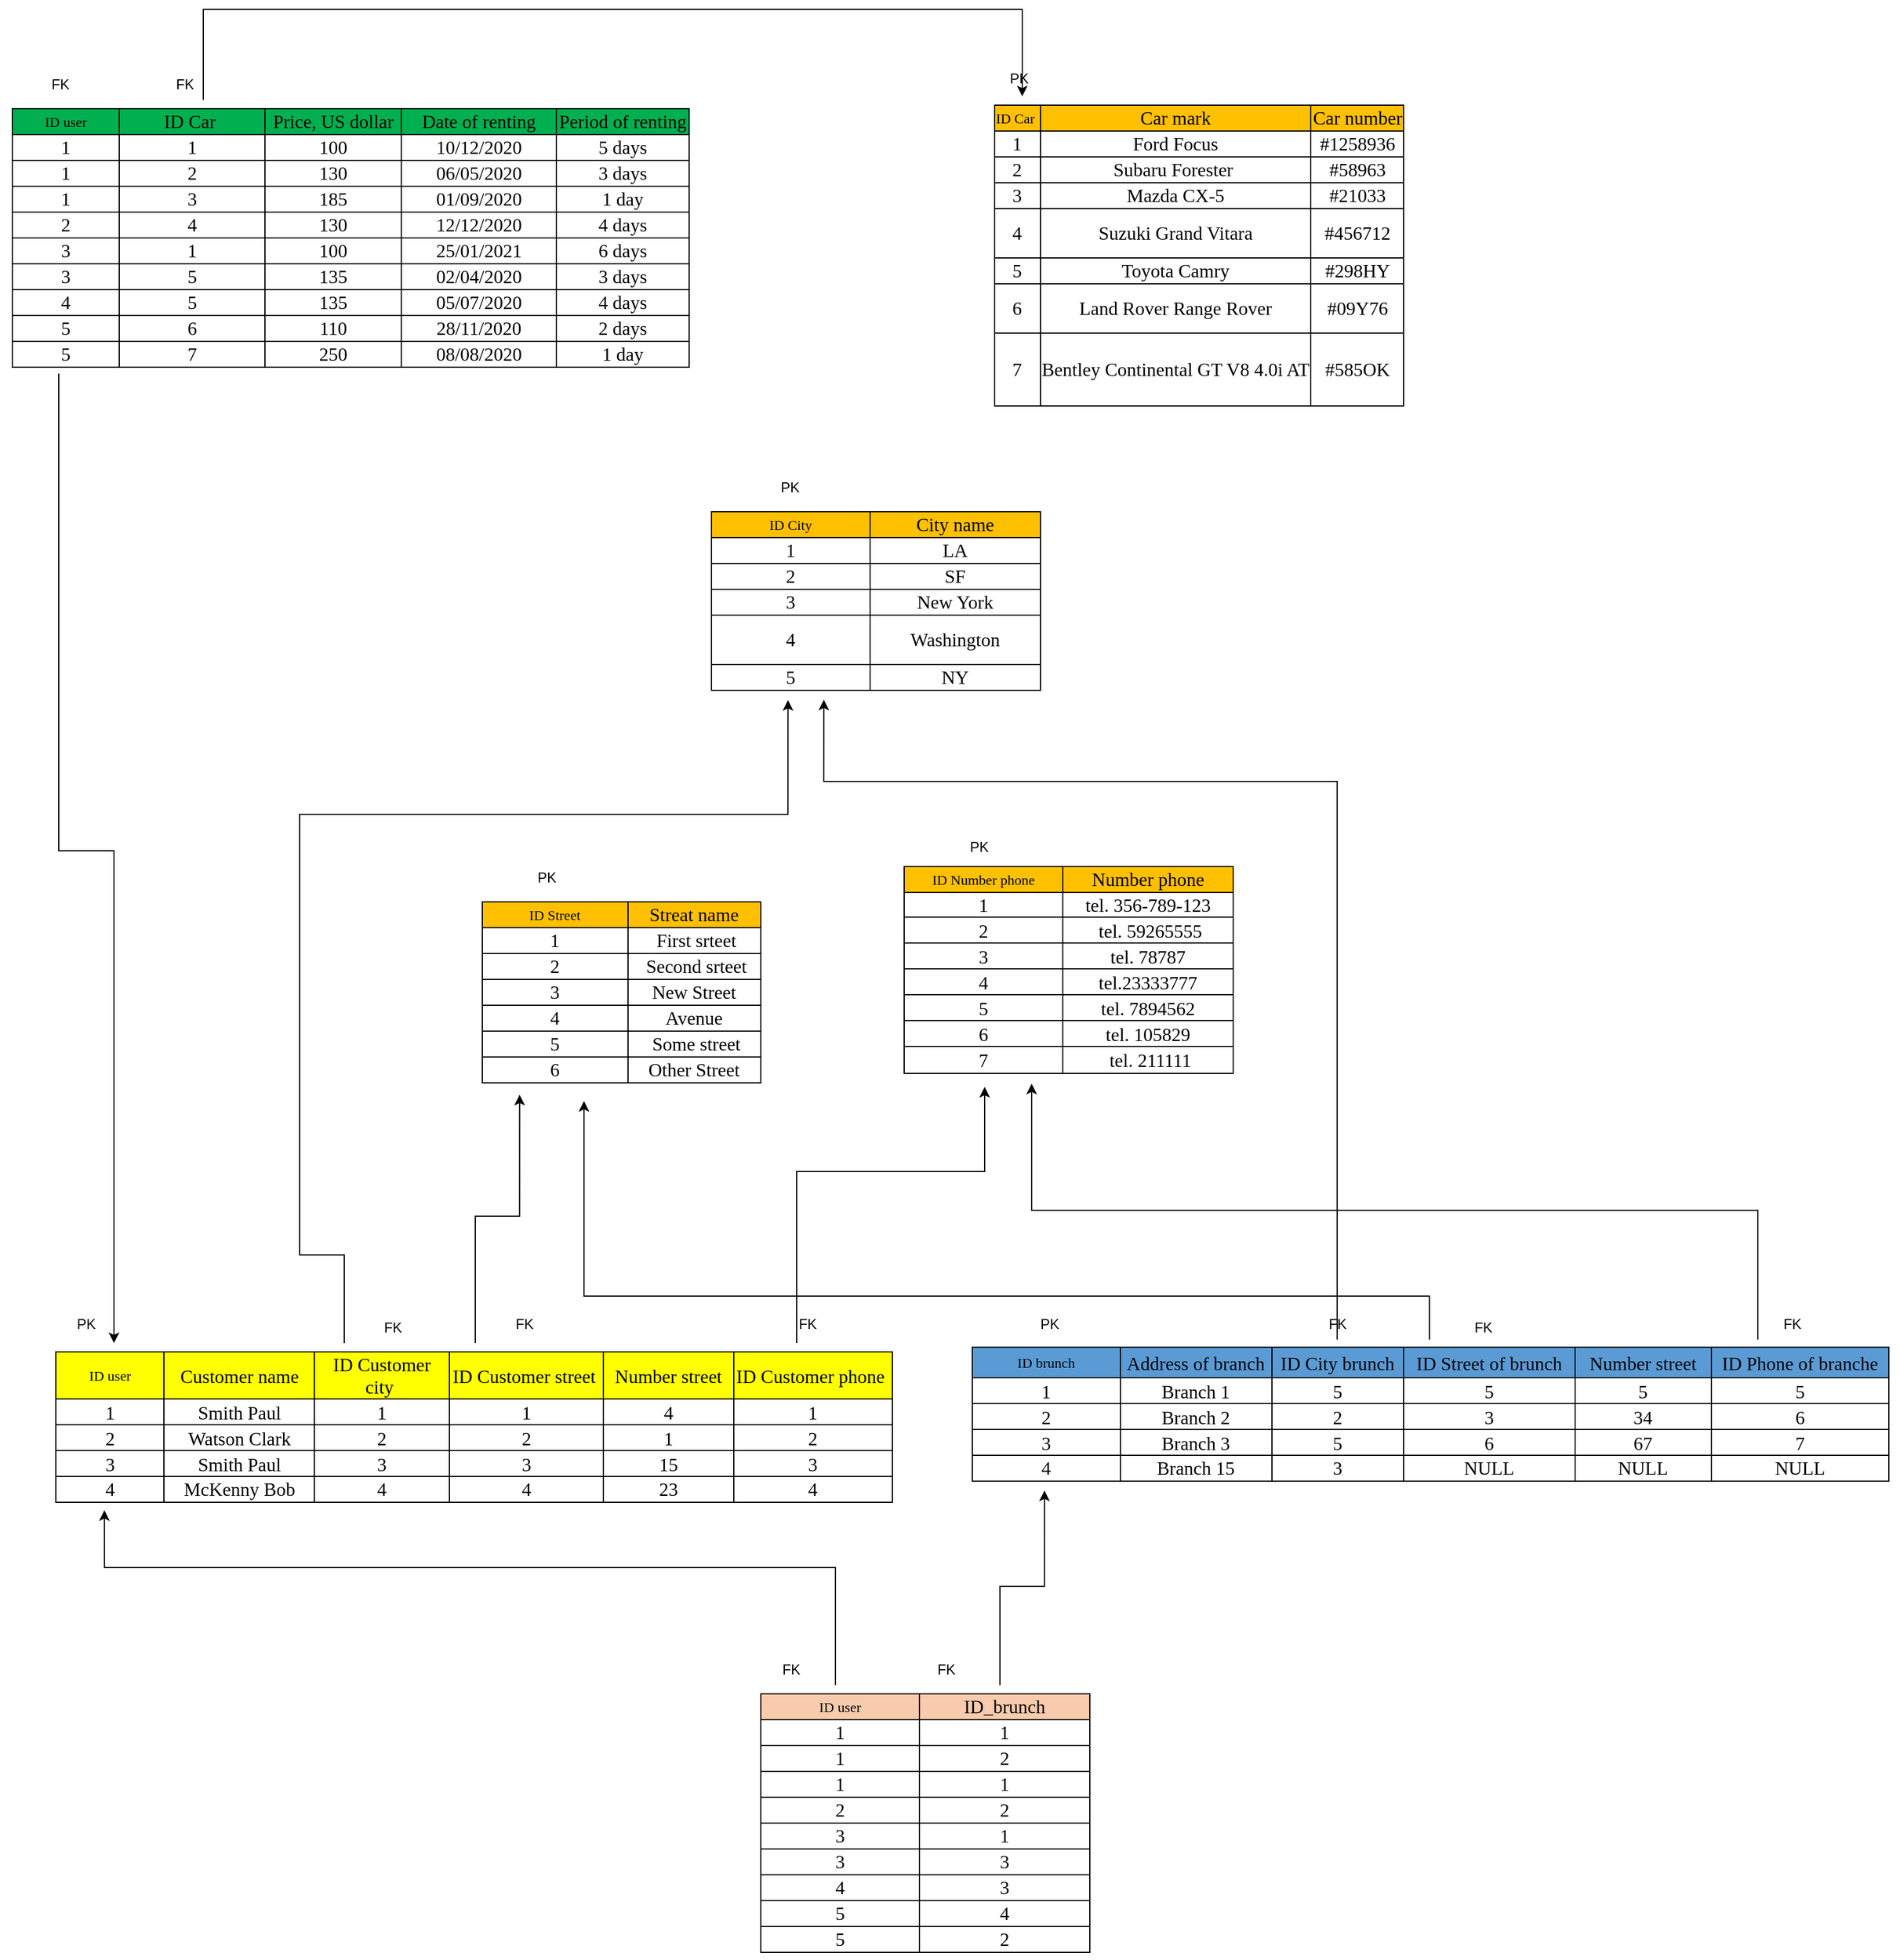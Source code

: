<mxfile version="20.2.3" type="device"><diagram id="-pxGzmq44S2GxF5zWu9v" name="Сторінка-1"><mxGraphModel dx="2222" dy="2010" grid="0" gridSize="10" guides="1" tooltips="1" connect="1" arrows="1" fold="1" page="0" pageScale="1" pageWidth="827" pageHeight="1169" background="none" math="0" shadow="0"><root><mxCell id="0"/><mxCell id="1" parent="0"/><mxCell id="62DDEJwpeNGU5-EdpnWc-33" style="edgeStyle=orthogonalEdgeStyle;rounded=0;orthogonalLoop=1;jettySize=auto;html=1;fontSize=12;" parent="1" source="62DDEJwpeNGU5-EdpnWc-4" edge="1"><mxGeometry relative="1" as="geometry"><mxPoint x="58" y="-56" as="targetPoint"/><Array as="points"><mxPoint x="-102" y="16"/><mxPoint x="58" y="16"/></Array></mxGeometry></mxCell><mxCell id="62DDEJwpeNGU5-EdpnWc-35" style="edgeStyle=orthogonalEdgeStyle;rounded=0;orthogonalLoop=1;jettySize=auto;html=1;exitX=0.5;exitY=0;exitDx=0;exitDy=0;fontSize=12;entryX=0.165;entryY=1.028;entryDx=0;entryDy=0;entryPerimeter=0;" parent="1" source="62DDEJwpeNGU5-EdpnWc-4" target="62DDEJwpeNGU5-EdpnWc-21" edge="1"><mxGeometry relative="1" as="geometry"><mxPoint x="-331" y="22" as="targetPoint"/></mxGeometry></mxCell><mxCell id="62DDEJwpeNGU5-EdpnWc-38" style="edgeStyle=orthogonalEdgeStyle;rounded=0;orthogonalLoop=1;jettySize=auto;html=1;fontSize=12;entryX=0.253;entryY=1.017;entryDx=0;entryDy=0;entryPerimeter=0;" parent="1" source="62DDEJwpeNGU5-EdpnWc-4" target="62DDEJwpeNGU5-EdpnWc-13" edge="1"><mxGeometry relative="1" as="geometry"><mxPoint x="-110" y="-357" as="targetPoint"/><Array as="points"><mxPoint x="-487" y="87"/><mxPoint x="-525" y="87"/><mxPoint x="-525" y="-288"/><mxPoint x="-109" y="-288"/></Array></mxGeometry></mxCell><mxCell id="62DDEJwpeNGU5-EdpnWc-4" value="&lt;table style=&quot;border-collapse: collapse;&quot; height=&quot;102&quot; width=&quot;713&quot; cellspacing=&quot;0&quot; cellpadding=&quot;0&quot; border=&quot;0&quot;&gt;&lt;colgroup&gt;&lt;col width=&quot;93&quot;&gt;&lt;col width=&quot;128&quot;&gt;&lt;col width=&quot;114&quot;&gt;&lt;col width=&quot;132&quot;&gt;&lt;col width=&quot;110&quot;&gt;&lt;col width=&quot;136&quot;&gt;&lt;/colgroup&gt;&lt;tbody&gt;&lt;tr height=&quot;24&quot;&gt;&lt;td style=&quot;padding-top: 1px; padding-left: 1px; padding-right: 1px; font-family: Calibri; border: 0.5pt solid rgb(0, 0, 0); vertical-align: middle; background: rgb(255, 255, 0); text-align: center;&quot; width=&quot;93&quot; height=&quot;24&quot; class=&quot;et2&quot;&gt;&lt;font style=&quot;font-size: 12px;&quot;&gt;ID user&lt;/font&gt;&lt;/td&gt;&lt;td style=&quot;padding-top: 1px; padding-left: 1px; padding-right: 1px; font-family: Calibri; border: 0.5pt solid rgb(0, 0, 0); vertical-align: middle; background: rgb(255, 255, 0); text-align: center;&quot; width=&quot;128&quot; class=&quot;et3&quot;&gt;&lt;font size=&quot;3&quot;&gt;Customer name&lt;/font&gt;&lt;/td&gt;&lt;td style=&quot;padding-top: 1px; padding-left: 1px; padding-right: 1px; font-family: Calibri; border: 0.5pt solid rgb(0, 0, 0); vertical-align: middle; background: rgb(255, 255, 0); text-align: center;&quot; width=&quot;114&quot; class=&quot;et3&quot;&gt;&lt;font size=&quot;3&quot;&gt;ID Customer city&amp;nbsp;&lt;/font&gt;&lt;/td&gt;&lt;td style=&quot;padding-top: 1px; padding-left: 1px; padding-right: 1px; font-family: Calibri; border: 0.5pt solid rgb(0, 0, 0); vertical-align: middle; background: rgb(255, 255, 0); text-align: center;&quot; width=&quot;132&quot; class=&quot;et3&quot;&gt;&lt;font size=&quot;3&quot;&gt;ID Customer street&amp;nbsp;&lt;/font&gt;&lt;/td&gt;&lt;td style=&quot;padding-top: 1px; padding-left: 1px; padding-right: 1px; font-family: Calibri; border: 0.5pt solid rgb(0, 0, 0); vertical-align: middle; background: rgb(255, 255, 0); text-align: center;&quot; width=&quot;110&quot; class=&quot;et3&quot;&gt;&lt;font size=&quot;3&quot;&gt;Number street&lt;/font&gt;&lt;/td&gt;&lt;td style=&quot;padding-top: 1px; padding-left: 1px; padding-right: 1px; font-family: Calibri; border: 0.5pt solid rgb(0, 0, 0); vertical-align: middle; background: rgb(255, 255, 0); text-align: center;&quot; width=&quot;136&quot; class=&quot;et3&quot;&gt;&lt;font size=&quot;3&quot;&gt;ID Customer phone&amp;nbsp;&lt;/font&gt;&lt;/td&gt;&lt;/tr&gt;&lt;tr height=&quot;20&quot;&gt;&lt;td style=&quot;padding-top: 1px; padding-left: 1px; padding-right: 1px; font-family: Calibri; border: 0.5pt solid rgb(0, 0, 0); vertical-align: middle; text-align: center;&quot; height=&quot;20&quot; class=&quot;et4&quot;&gt;&lt;font size=&quot;3&quot;&gt;1&lt;/font&gt;&lt;/td&gt;&lt;td style=&quot;padding-top: 1px; padding-left: 1px; padding-right: 1px; font-family: Calibri; border: 0.5pt solid rgb(0, 0, 0); vertical-align: middle; text-align: center;&quot; width=&quot;128&quot; class=&quot;et5&quot;&gt;&lt;font size=&quot;3&quot;&gt;Smith Paul&lt;/font&gt;&lt;/td&gt;&lt;td style=&quot;padding-top: 1px; padding-left: 1px; padding-right: 1px; font-family: Calibri; border: 0.5pt solid rgb(0, 0, 0); vertical-align: middle; text-align: center;&quot; width=&quot;114&quot; class=&quot;et5&quot;&gt;&lt;font size=&quot;3&quot;&gt;1&lt;/font&gt;&lt;/td&gt;&lt;td style=&quot;padding-top: 1px; padding-left: 1px; padding-right: 1px; font-family: Calibri; border: 0.5pt solid rgb(0, 0, 0); vertical-align: middle; text-align: center;&quot; width=&quot;132&quot; class=&quot;et5&quot;&gt;&lt;font size=&quot;3&quot;&gt;1&lt;/font&gt;&lt;/td&gt;&lt;td style=&quot;padding-top: 1px; padding-left: 1px; padding-right: 1px; font-family: Calibri; border: 0.5pt solid rgb(0, 0, 0); vertical-align: middle; text-align: center;&quot; width=&quot;110&quot; class=&quot;et5&quot;&gt;&lt;font size=&quot;3&quot;&gt;4&lt;/font&gt;&lt;/td&gt;&lt;td style=&quot;padding-top: 1px; padding-left: 1px; padding-right: 1px; font-family: Calibri; border: 0.5pt solid rgb(0, 0, 0); vertical-align: middle; text-align: center;&quot; width=&quot;136&quot; class=&quot;et5&quot;&gt;&lt;font size=&quot;3&quot;&gt;1&lt;/font&gt;&lt;/td&gt;&lt;/tr&gt;&lt;tr height=&quot;20&quot;&gt;&lt;td style=&quot;padding-top: 1px; padding-left: 1px; padding-right: 1px; font-family: Calibri; border: 0.5pt solid rgb(0, 0, 0); vertical-align: middle; text-align: center;&quot; height=&quot;20&quot; class=&quot;et4&quot;&gt;&lt;font size=&quot;3&quot;&gt;2&lt;/font&gt;&lt;/td&gt;&lt;td style=&quot;padding-top: 1px; padding-left: 1px; padding-right: 1px; font-family: Calibri; border: 0.5pt solid rgb(0, 0, 0); vertical-align: middle; text-align: center;&quot; width=&quot;128&quot; class=&quot;et5&quot;&gt;&lt;font size=&quot;3&quot;&gt;Watson Clark&lt;/font&gt;&lt;/td&gt;&lt;td style=&quot;padding-top: 1px; padding-left: 1px; padding-right: 1px; font-family: Calibri; border: 0.5pt solid rgb(0, 0, 0); vertical-align: middle; text-align: center;&quot; width=&quot;114&quot; class=&quot;et5&quot;&gt;&lt;font size=&quot;3&quot;&gt;2&lt;/font&gt;&lt;/td&gt;&lt;td style=&quot;padding-top: 1px; padding-left: 1px; padding-right: 1px; font-family: Calibri; border: 0.5pt solid rgb(0, 0, 0); vertical-align: middle; text-align: center;&quot; width=&quot;132&quot; class=&quot;et5&quot;&gt;&lt;font size=&quot;3&quot;&gt;2&lt;/font&gt;&lt;/td&gt;&lt;td style=&quot;padding-top: 1px; padding-left: 1px; padding-right: 1px; font-family: Calibri; border: 0.5pt solid rgb(0, 0, 0); vertical-align: middle; text-align: center;&quot; width=&quot;110&quot; class=&quot;et5&quot;&gt;&lt;font size=&quot;3&quot;&gt;1&lt;/font&gt;&lt;/td&gt;&lt;td style=&quot;padding-top: 1px; padding-left: 1px; padding-right: 1px; font-family: Calibri; border: 0.5pt solid rgb(0, 0, 0); vertical-align: middle; text-align: center;&quot; width=&quot;136&quot; class=&quot;et5&quot;&gt;&lt;font size=&quot;3&quot;&gt;2&lt;/font&gt;&lt;/td&gt;&lt;/tr&gt;&lt;tr height=&quot;20&quot;&gt;&lt;td style=&quot;padding-top: 1px; padding-left: 1px; padding-right: 1px; font-family: Calibri; border: 0.5pt solid rgb(0, 0, 0); vertical-align: middle; text-align: center;&quot; height=&quot;20&quot; class=&quot;et4&quot;&gt;&lt;font size=&quot;3&quot;&gt;3&lt;/font&gt;&lt;/td&gt;&lt;td style=&quot;padding-top: 1px; padding-left: 1px; padding-right: 1px; font-family: Calibri; border: 0.5pt solid rgb(0, 0, 0); vertical-align: middle; text-align: center;&quot; width=&quot;128&quot; class=&quot;et5&quot;&gt;&lt;font size=&quot;3&quot;&gt;Smith Paul&lt;/font&gt;&lt;/td&gt;&lt;td style=&quot;padding-top: 1px; padding-left: 1px; padding-right: 1px; font-family: Calibri; border: 0.5pt solid rgb(0, 0, 0); vertical-align: middle; text-align: center;&quot; width=&quot;114&quot; class=&quot;et5&quot;&gt;&lt;font size=&quot;3&quot;&gt;3&lt;/font&gt;&lt;/td&gt;&lt;td style=&quot;padding-top: 1px; padding-left: 1px; padding-right: 1px; font-family: Calibri; border: 0.5pt solid rgb(0, 0, 0); vertical-align: middle; text-align: center;&quot; width=&quot;132&quot; class=&quot;et5&quot;&gt;&lt;font size=&quot;3&quot;&gt;3&lt;/font&gt;&lt;/td&gt;&lt;td style=&quot;padding-top: 1px; padding-left: 1px; padding-right: 1px; font-family: Calibri; border: 0.5pt solid rgb(0, 0, 0); vertical-align: middle; text-align: center;&quot; width=&quot;110&quot; class=&quot;et5&quot;&gt;&lt;font size=&quot;3&quot;&gt;15&lt;/font&gt;&lt;/td&gt;&lt;td style=&quot;padding-top: 1px; padding-left: 1px; padding-right: 1px; font-family: Calibri; border: 0.5pt solid rgb(0, 0, 0); vertical-align: middle; text-align: center;&quot; width=&quot;136&quot; class=&quot;et5&quot;&gt;&lt;font size=&quot;3&quot;&gt;3&lt;/font&gt;&lt;/td&gt;&lt;/tr&gt;&lt;tr height=&quot;18&quot;&gt;&lt;td style=&quot;padding-top: 1px; padding-left: 1px; padding-right: 1px; font-family: Calibri; border: 0.5pt solid rgb(0, 0, 0); vertical-align: middle; text-align: center;&quot; height=&quot;18&quot; class=&quot;et4&quot;&gt;&lt;font size=&quot;3&quot;&gt;4&lt;/font&gt;&lt;/td&gt;&lt;td style=&quot;padding-top: 1px; padding-left: 1px; padding-right: 1px; font-family: Calibri; border: 0.5pt solid rgb(0, 0, 0); vertical-align: middle; text-align: center;&quot; width=&quot;128&quot; class=&quot;et5&quot;&gt;&lt;font size=&quot;3&quot;&gt;McKenny Bob&lt;/font&gt;&lt;/td&gt;&lt;td style=&quot;padding-top: 1px; padding-left: 1px; padding-right: 1px; font-family: Calibri; border: 0.5pt solid rgb(0, 0, 0); vertical-align: middle; text-align: center;&quot; width=&quot;114&quot; class=&quot;et5&quot;&gt;&lt;font size=&quot;3&quot;&gt;4&lt;/font&gt;&lt;/td&gt;&lt;td style=&quot;padding-top: 1px; padding-left: 1px; padding-right: 1px; font-family: Calibri; border: 0.5pt solid rgb(0, 0, 0); vertical-align: middle; text-align: center;&quot; width=&quot;132&quot; class=&quot;et5&quot;&gt;&lt;font size=&quot;3&quot;&gt;4&lt;/font&gt;&lt;/td&gt;&lt;td style=&quot;padding-top: 1px; padding-left: 1px; padding-right: 1px; font-family: Calibri; border: 0.5pt solid rgb(0, 0, 0); vertical-align: middle; text-align: center;&quot; width=&quot;110&quot; class=&quot;et5&quot;&gt;&lt;font size=&quot;3&quot;&gt;23&lt;/font&gt;&lt;/td&gt;&lt;td style=&quot;padding-top: 1px; padding-left: 1px; padding-right: 1px; font-family: Calibri; border: 0.5pt solid rgb(0, 0, 0); vertical-align: middle; text-align: center;&quot; width=&quot;136&quot; class=&quot;et5&quot;&gt;&lt;font size=&quot;3&quot;&gt;4&lt;/font&gt;&lt;/td&gt;&lt;/tr&gt;&lt;/tbody&gt;&lt;/table&gt;" style="text;whiteSpace=wrap;html=1;opacity=0;rounded=1;" parent="1" vertex="1"><mxGeometry x="-735" y="162" width="719" height="141" as="geometry"/></mxCell><mxCell id="62DDEJwpeNGU5-EdpnWc-36" style="edgeStyle=orthogonalEdgeStyle;rounded=0;orthogonalLoop=1;jettySize=auto;html=1;fontSize=12;" parent="1" source="62DDEJwpeNGU5-EdpnWc-7" edge="1"><mxGeometry relative="1" as="geometry"><mxPoint x="-283" y="-44" as="targetPoint"/><Array as="points"><mxPoint x="437" y="122"/><mxPoint x="-283" y="122"/></Array></mxGeometry></mxCell><mxCell id="62DDEJwpeNGU5-EdpnWc-37" style="edgeStyle=orthogonalEdgeStyle;rounded=0;orthogonalLoop=1;jettySize=auto;html=1;fontSize=12;entryX=0.355;entryY=1.015;entryDx=0;entryDy=0;entryPerimeter=0;" parent="1" source="62DDEJwpeNGU5-EdpnWc-7" target="62DDEJwpeNGU5-EdpnWc-13" edge="1"><mxGeometry relative="1" as="geometry"><mxPoint x="-33" y="-285" as="targetPoint"/><mxPoint x="328" y="157" as="sourcePoint"/><Array as="points"><mxPoint x="358" y="-316"/><mxPoint x="-79" y="-316"/></Array></mxGeometry></mxCell><mxCell id="62DDEJwpeNGU5-EdpnWc-43" style="edgeStyle=orthogonalEdgeStyle;rounded=0;orthogonalLoop=1;jettySize=auto;html=1;entryX=0.398;entryY=1.017;entryDx=0;entryDy=0;entryPerimeter=0;fontSize=12;" parent="1" source="62DDEJwpeNGU5-EdpnWc-7" target="62DDEJwpeNGU5-EdpnWc-18" edge="1"><mxGeometry relative="1" as="geometry"><Array as="points"><mxPoint x="716" y="49"/><mxPoint x="98" y="49"/></Array></mxGeometry></mxCell><mxCell id="62DDEJwpeNGU5-EdpnWc-7" value="&lt;table style=&quot;border-collapse: collapse;&quot; height=&quot;102&quot; width=&quot;781&quot; cellspacing=&quot;0&quot; cellpadding=&quot;0&quot; border=&quot;0&quot;&gt;&lt;colgroup&gt;&lt;col width=&quot;132&quot;&gt;&lt;col width=&quot;127&quot;&gt;&lt;col width=&quot;111&quot;&gt;&lt;col width=&quot;145&quot;&gt;&lt;col width=&quot;116&quot;&gt;&lt;col width=&quot;150&quot;&gt;&lt;/colgroup&gt;&lt;tbody&gt;&lt;tr height=&quot;24&quot;&gt;&lt;td style=&quot;padding-top: 1px; padding-left: 1px; padding-right: 1px; font-family: Calibri; border: 0.5pt solid rgb(0, 0, 0); vertical-align: middle; background: rgb(91, 155, 213);&quot; width=&quot;132&quot; height=&quot;24&quot; class=&quot;et2&quot;&gt;&lt;font style=&quot;font-size: 12px;&quot;&gt;ID brunch&lt;/font&gt;&lt;/td&gt;&lt;td style=&quot;padding-top: 1px; padding-left: 1px; padding-right: 1px; font-family: Calibri; border: 0.5pt solid rgb(0, 0, 0); vertical-align: middle; background: rgb(91, 155, 213);&quot; width=&quot;127&quot; class=&quot;et3&quot;&gt;&lt;font size=&quot;3&quot;&gt;Address of branch&lt;/font&gt;&lt;/td&gt;&lt;td style=&quot;padding-top: 1px; padding-left: 1px; padding-right: 1px; font-family: Calibri; border: 0.5pt solid rgb(0, 0, 0); vertical-align: middle; background: rgb(91, 155, 213);&quot; width=&quot;111&quot; class=&quot;et4&quot;&gt;&lt;font size=&quot;3&quot;&gt;ID City brunch&lt;/font&gt;&lt;/td&gt;&lt;td style=&quot;padding-top: 1px; padding-left: 1px; padding-right: 1px; font-family: Calibri; border: 0.5pt solid rgb(0, 0, 0); vertical-align: middle; background: rgb(91, 155, 213);&quot; width=&quot;145&quot; class=&quot;et4&quot;&gt;&lt;font size=&quot;3&quot;&gt;ID Street of brunch&lt;/font&gt;&lt;/td&gt;&lt;td style=&quot;padding-top: 1px; padding-left: 1px; padding-right: 1px; font-family: Calibri; border: 0.5pt solid rgb(0, 0, 0); vertical-align: middle; background: rgb(91, 155, 213);&quot; width=&quot;116&quot; class=&quot;et4&quot;&gt;&lt;font size=&quot;3&quot;&gt;Number street&lt;/font&gt;&lt;/td&gt;&lt;td style=&quot;padding-top: 1px; padding-left: 1px; padding-right: 1px; font-family: Calibri; border: 0.5pt solid rgb(0, 0, 0); vertical-align: middle; background: rgb(91, 155, 213);&quot; width=&quot;150&quot; class=&quot;et4&quot;&gt;&lt;font size=&quot;3&quot;&gt;ID Phone of branche&lt;/font&gt;&lt;/td&gt;&lt;/tr&gt;&lt;tr height=&quot;20&quot;&gt;&lt;td style=&quot;padding-top: 1px; padding-left: 1px; padding-right: 1px; font-family: Calibri; border: 0.5pt solid rgb(0, 0, 0); vertical-align: middle;&quot; height=&quot;20&quot; class=&quot;et5&quot;&gt;&lt;font size=&quot;3&quot;&gt;1&lt;/font&gt;&lt;/td&gt;&lt;td style=&quot;padding-top: 1px; padding-left: 1px; padding-right: 1px; font-family: Calibri; border: 0.5pt solid rgb(0, 0, 0); vertical-align: middle;&quot; width=&quot;127&quot; class=&quot;et6&quot;&gt;&lt;font size=&quot;3&quot;&gt;Branch 1&lt;/font&gt;&lt;/td&gt;&lt;td style=&quot;padding-top: 1px; padding-left: 1px; padding-right: 1px; font-family: Calibri; border: 0.5pt solid rgb(0, 0, 0); vertical-align: middle;&quot; width=&quot;111&quot; class=&quot;et6&quot;&gt;&lt;font size=&quot;3&quot;&gt;5&lt;/font&gt;&lt;/td&gt;&lt;td style=&quot;padding-top: 1px; padding-left: 1px; padding-right: 1px; font-family: Calibri; border: 0.5pt solid rgb(0, 0, 0); vertical-align: middle;&quot; width=&quot;145&quot; class=&quot;et6&quot;&gt;&lt;font size=&quot;3&quot;&gt;5&lt;/font&gt;&lt;/td&gt;&lt;td style=&quot;padding-top: 1px; padding-left: 1px; padding-right: 1px; font-family: Calibri; border: 0.5pt solid rgb(0, 0, 0); vertical-align: middle;&quot; width=&quot;116&quot; class=&quot;et6&quot;&gt;&lt;font size=&quot;3&quot;&gt;5&lt;/font&gt;&lt;/td&gt;&lt;td style=&quot;padding-top: 1px; padding-left: 1px; padding-right: 1px; font-family: Calibri; border: 0.5pt solid rgb(0, 0, 0); vertical-align: middle;&quot; width=&quot;150&quot; class=&quot;et6&quot;&gt;&lt;font size=&quot;3&quot;&gt;5&lt;/font&gt;&lt;/td&gt;&lt;/tr&gt;&lt;tr height=&quot;20&quot;&gt;&lt;td style=&quot;padding-top: 1px; padding-left: 1px; padding-right: 1px; font-family: Calibri; border: 0.5pt solid rgb(0, 0, 0); vertical-align: middle;&quot; height=&quot;20&quot; class=&quot;et5&quot;&gt;&lt;font size=&quot;3&quot;&gt;2&lt;/font&gt;&lt;/td&gt;&lt;td style=&quot;padding-top: 1px; padding-left: 1px; padding-right: 1px; font-family: Calibri; border: 0.5pt solid rgb(0, 0, 0); vertical-align: middle;&quot; width=&quot;127&quot; class=&quot;et6&quot;&gt;&lt;font size=&quot;3&quot;&gt;Branch 2&lt;/font&gt;&lt;/td&gt;&lt;td style=&quot;padding-top: 1px; padding-left: 1px; padding-right: 1px; font-family: Calibri; border: 0.5pt solid rgb(0, 0, 0); vertical-align: middle;&quot; width=&quot;111&quot; class=&quot;et6&quot;&gt;&lt;font size=&quot;3&quot;&gt;2&lt;/font&gt;&lt;/td&gt;&lt;td style=&quot;padding-top: 1px; padding-left: 1px; padding-right: 1px; font-family: Calibri; border: 0.5pt solid rgb(0, 0, 0); vertical-align: middle;&quot; width=&quot;145&quot; class=&quot;et6&quot;&gt;&lt;font size=&quot;3&quot;&gt;3&lt;/font&gt;&lt;/td&gt;&lt;td style=&quot;padding-top: 1px; padding-left: 1px; padding-right: 1px; font-family: Calibri; border: 0.5pt solid rgb(0, 0, 0); vertical-align: middle;&quot; width=&quot;116&quot; class=&quot;et6&quot;&gt;&lt;font size=&quot;3&quot;&gt;34&lt;/font&gt;&lt;/td&gt;&lt;td style=&quot;padding-top: 1px; padding-left: 1px; padding-right: 1px; font-family: Calibri; border: 0.5pt solid rgb(0, 0, 0); vertical-align: middle;&quot; width=&quot;150&quot; class=&quot;et6&quot;&gt;&lt;font size=&quot;3&quot;&gt;6&lt;/font&gt;&lt;/td&gt;&lt;/tr&gt;&lt;tr height=&quot;20&quot;&gt;&lt;td style=&quot;padding-top: 1px; padding-left: 1px; padding-right: 1px; font-family: Calibri; border: 0.5pt solid rgb(0, 0, 0); vertical-align: middle;&quot; height=&quot;20&quot; class=&quot;et5&quot;&gt;&lt;font size=&quot;3&quot;&gt;3&lt;/font&gt;&lt;/td&gt;&lt;td style=&quot;padding-top: 1px; padding-left: 1px; padding-right: 1px; font-family: Calibri; border: 0.5pt solid rgb(0, 0, 0); vertical-align: middle;&quot; width=&quot;127&quot; class=&quot;et6&quot;&gt;&lt;font size=&quot;3&quot;&gt;Branch 3&lt;/font&gt;&lt;/td&gt;&lt;td style=&quot;padding-top: 1px; padding-left: 1px; padding-right: 1px; font-family: Calibri; border: 0.5pt solid rgb(0, 0, 0); vertical-align: middle;&quot; width=&quot;111&quot; class=&quot;et6&quot;&gt;&lt;font size=&quot;3&quot;&gt;5&lt;/font&gt;&lt;/td&gt;&lt;td style=&quot;padding-top: 1px; padding-left: 1px; padding-right: 1px; font-family: Calibri; border: 0.5pt solid rgb(0, 0, 0); vertical-align: middle;&quot; width=&quot;145&quot; class=&quot;et6&quot;&gt;&lt;font size=&quot;3&quot;&gt;6&lt;/font&gt;&lt;/td&gt;&lt;td style=&quot;padding-top: 1px; padding-left: 1px; padding-right: 1px; font-family: Calibri; border: 0.5pt solid rgb(0, 0, 0); vertical-align: middle;&quot; width=&quot;116&quot; class=&quot;et6&quot;&gt;&lt;font size=&quot;3&quot;&gt;67&lt;/font&gt;&lt;/td&gt;&lt;td style=&quot;padding-top: 1px; padding-left: 1px; padding-right: 1px; font-family: Calibri; border: 0.5pt solid rgb(0, 0, 0); vertical-align: middle;&quot; width=&quot;150&quot; class=&quot;et6&quot;&gt;&lt;font size=&quot;3&quot;&gt;7&lt;/font&gt;&lt;/td&gt;&lt;/tr&gt;&lt;tr height=&quot;18&quot;&gt;&lt;td style=&quot;padding-top: 1px; padding-left: 1px; padding-right: 1px; font-family: Calibri; border: 0.5pt solid rgb(0, 0, 0); vertical-align: middle;&quot; height=&quot;18&quot; class=&quot;et5&quot;&gt;&lt;font size=&quot;3&quot;&gt;4&lt;/font&gt;&lt;/td&gt;&lt;td style=&quot;padding-top: 1px; padding-left: 1px; padding-right: 1px; font-family: Calibri; border: 0.5pt solid rgb(0, 0, 0); vertical-align: middle;&quot; width=&quot;127&quot; class=&quot;et6&quot;&gt;&lt;font size=&quot;3&quot;&gt;Branch 15&lt;/font&gt;&lt;/td&gt;&lt;td style=&quot;padding-top: 1px; padding-left: 1px; padding-right: 1px; font-family: Calibri; border: 0.5pt solid rgb(0, 0, 0); vertical-align: middle;&quot; width=&quot;111&quot; class=&quot;et6&quot;&gt;&lt;font size=&quot;3&quot;&gt;3&lt;/font&gt;&lt;/td&gt;&lt;td style=&quot;padding-top: 1px; padding-left: 1px; padding-right: 1px; font-family: Calibri; border: 0.5pt solid rgb(0, 0, 0); vertical-align: middle;&quot; width=&quot;145&quot; class=&quot;et6&quot;&gt;&lt;font size=&quot;3&quot;&gt;NULL&lt;/font&gt;&lt;/td&gt;&lt;td style=&quot;padding-top: 1px; padding-left: 1px; padding-right: 1px; font-family: Calibri; border: 0.5pt solid rgb(0, 0, 0); vertical-align: middle;&quot; width=&quot;116&quot; class=&quot;et6&quot;&gt;&lt;font size=&quot;3&quot;&gt;NULL&lt;/font&gt;&lt;/td&gt;&lt;td style=&quot;padding-top: 1px; padding-left: 1px; padding-right: 1px; font-family: Calibri; border: 0.5pt solid rgb(0, 0, 0); vertical-align: middle;&quot; width=&quot;150&quot; class=&quot;et6&quot;&gt;&lt;font size=&quot;3&quot;&gt;NULL&lt;/font&gt;&lt;/td&gt;&lt;/tr&gt;&lt;/tbody&gt;&lt;/table&gt;" style="text;html=1;align=center;verticalAlign=middle;resizable=0;points=[];autosize=1;strokeColor=none;fillColor=none;" parent="1" vertex="1"><mxGeometry x="37" y="159" width="799" height="126" as="geometry"/></mxCell><mxCell id="62DDEJwpeNGU5-EdpnWc-30" style="edgeStyle=orthogonalEdgeStyle;rounded=0;orthogonalLoop=1;jettySize=auto;html=1;entryX=0.061;entryY=1.009;entryDx=0;entryDy=0;entryPerimeter=0;fontSize=12;" parent="1" source="62DDEJwpeNGU5-EdpnWc-10" target="62DDEJwpeNGU5-EdpnWc-4" edge="1"><mxGeometry relative="1" as="geometry"><Array as="points"><mxPoint x="-69" y="353"/><mxPoint x="-691" y="353"/></Array></mxGeometry></mxCell><mxCell id="62DDEJwpeNGU5-EdpnWc-54" style="edgeStyle=orthogonalEdgeStyle;rounded=0;orthogonalLoop=1;jettySize=auto;html=1;entryX=0.09;entryY=1.02;entryDx=0;entryDy=0;entryPerimeter=0;fontFamily=Helvetica;fontSize=25;" parent="1" source="62DDEJwpeNGU5-EdpnWc-10" target="62DDEJwpeNGU5-EdpnWc-7" edge="1"><mxGeometry relative="1" as="geometry"><Array as="points"><mxPoint x="71" y="369"/><mxPoint x="109" y="369"/></Array></mxGeometry></mxCell><mxCell id="62DDEJwpeNGU5-EdpnWc-10" value="&lt;table style=&quot;border-collapse: collapse;&quot; height=&quot;200&quot; width=&quot;281&quot; cellspacing=&quot;0&quot; cellpadding=&quot;0&quot; border=&quot;0&quot;&gt;&lt;colgroup&gt;&lt;col width=&quot;136&quot;&gt;&lt;col width=&quot;145&quot;&gt;&lt;/colgroup&gt;&lt;tbody&gt;&lt;tr height=&quot;20&quot;&gt;&lt;td style=&quot;padding-top: 1px; padding-left: 1px; padding-right: 1px; font-family: Calibri; border: 0.5pt solid rgb(0, 0, 0); vertical-align: middle; background: rgb(248, 203, 173);&quot; width=&quot;136&quot; height=&quot;20&quot; class=&quot;et2&quot;&gt;&lt;font style=&quot;font-size: 12px;&quot;&gt;ID user&lt;/font&gt;&lt;/td&gt;&lt;td style=&quot;padding-top: 1px; padding-left: 1px; padding-right: 1px; font-family: Calibri; border: 0.5pt solid rgb(0, 0, 0); vertical-align: middle; background: rgb(248, 203, 173);&quot; width=&quot;145&quot; class=&quot;et2&quot;&gt;&lt;font size=&quot;3&quot; style=&quot;&quot;&gt;ID_brunch&lt;/font&gt;&lt;/td&gt;&lt;/tr&gt;&lt;tr height=&quot;20&quot;&gt;&lt;td style=&quot;padding-top: 1px; padding-left: 1px; padding-right: 1px; font-family: Calibri; border: 0.5pt solid rgb(0, 0, 0); vertical-align: middle;&quot; height=&quot;20&quot; class=&quot;et3&quot;&gt;&lt;font size=&quot;3&quot;&gt;1&lt;/font&gt;&lt;/td&gt;&lt;td style=&quot;padding-top: 1px; padding-left: 1px; padding-right: 1px; font-family: Calibri; border: 0.5pt solid rgb(0, 0, 0); vertical-align: middle;&quot; class=&quot;et3&quot;&gt;&lt;font size=&quot;3&quot;&gt;1&lt;/font&gt;&lt;/td&gt;&lt;/tr&gt;&lt;tr height=&quot;20&quot;&gt;&lt;td style=&quot;padding-top: 1px; padding-left: 1px; padding-right: 1px; font-family: Calibri; border: 0.5pt solid rgb(0, 0, 0); vertical-align: middle;&quot; height=&quot;20&quot; class=&quot;et3&quot;&gt;&lt;font size=&quot;3&quot;&gt;1&lt;/font&gt;&lt;/td&gt;&lt;td style=&quot;padding-top: 1px; padding-left: 1px; padding-right: 1px; font-family: Calibri; border: 0.5pt solid rgb(0, 0, 0); vertical-align: middle;&quot; class=&quot;et3&quot;&gt;&lt;font size=&quot;3&quot;&gt;2&lt;/font&gt;&lt;/td&gt;&lt;/tr&gt;&lt;tr height=&quot;20&quot;&gt;&lt;td style=&quot;padding-top: 1px; padding-left: 1px; padding-right: 1px; font-family: Calibri; border: 0.5pt solid rgb(0, 0, 0); vertical-align: middle;&quot; height=&quot;20&quot; class=&quot;et3&quot;&gt;&lt;font size=&quot;3&quot;&gt;1&lt;/font&gt;&lt;/td&gt;&lt;td style=&quot;padding-top: 1px; padding-left: 1px; padding-right: 1px; font-family: Calibri; border: 0.5pt solid rgb(0, 0, 0); vertical-align: middle;&quot; class=&quot;et3&quot;&gt;&lt;font size=&quot;3&quot;&gt;1&lt;/font&gt;&lt;/td&gt;&lt;/tr&gt;&lt;tr height=&quot;20&quot;&gt;&lt;td style=&quot;padding-top: 1px; padding-left: 1px; padding-right: 1px; font-family: Calibri; border: 0.5pt solid rgb(0, 0, 0); vertical-align: middle;&quot; height=&quot;20&quot; class=&quot;et3&quot;&gt;&lt;font size=&quot;3&quot;&gt;2&lt;/font&gt;&lt;/td&gt;&lt;td style=&quot;padding-top: 1px; padding-left: 1px; padding-right: 1px; font-family: Calibri; border: 0.5pt solid rgb(0, 0, 0); vertical-align: middle;&quot; class=&quot;et3&quot;&gt;&lt;font size=&quot;3&quot;&gt;2&lt;/font&gt;&lt;/td&gt;&lt;/tr&gt;&lt;tr height=&quot;20&quot;&gt;&lt;td style=&quot;padding-top: 1px; padding-left: 1px; padding-right: 1px; font-family: Calibri; border: 0.5pt solid rgb(0, 0, 0); vertical-align: middle;&quot; height=&quot;20&quot; class=&quot;et3&quot;&gt;&lt;font size=&quot;3&quot;&gt;3&lt;/font&gt;&lt;/td&gt;&lt;td style=&quot;padding-top: 1px; padding-left: 1px; padding-right: 1px; font-family: Calibri; border: 0.5pt solid rgb(0, 0, 0); vertical-align: middle;&quot; class=&quot;et3&quot;&gt;&lt;font size=&quot;3&quot;&gt;1&lt;/font&gt;&lt;/td&gt;&lt;/tr&gt;&lt;tr height=&quot;20&quot;&gt;&lt;td style=&quot;padding-top: 1px; padding-left: 1px; padding-right: 1px; font-family: Calibri; border: 0.5pt solid rgb(0, 0, 0); vertical-align: middle;&quot; height=&quot;20&quot; class=&quot;et3&quot;&gt;&lt;font size=&quot;3&quot;&gt;3&lt;/font&gt;&lt;/td&gt;&lt;td style=&quot;padding-top: 1px; padding-left: 1px; padding-right: 1px; font-family: Calibri; border: 0.5pt solid rgb(0, 0, 0); vertical-align: middle;&quot; class=&quot;et3&quot;&gt;&lt;font size=&quot;3&quot;&gt;3&lt;/font&gt;&lt;/td&gt;&lt;/tr&gt;&lt;tr height=&quot;20&quot;&gt;&lt;td style=&quot;padding-top: 1px; padding-left: 1px; padding-right: 1px; font-family: Calibri; border: 0.5pt solid rgb(0, 0, 0); vertical-align: middle;&quot; height=&quot;20&quot; class=&quot;et3&quot;&gt;&lt;font size=&quot;3&quot;&gt;4&lt;/font&gt;&lt;/td&gt;&lt;td style=&quot;padding-top: 1px; padding-left: 1px; padding-right: 1px; font-family: Calibri; border: 0.5pt solid rgb(0, 0, 0); vertical-align: middle;&quot; class=&quot;et3&quot;&gt;&lt;font size=&quot;3&quot;&gt;3&lt;/font&gt;&lt;/td&gt;&lt;/tr&gt;&lt;tr height=&quot;20&quot;&gt;&lt;td style=&quot;padding-top: 1px; padding-left: 1px; padding-right: 1px; font-family: Calibri; border: 0.5pt solid rgb(0, 0, 0); vertical-align: middle;&quot; height=&quot;20&quot; class=&quot;et3&quot;&gt;&lt;font size=&quot;3&quot;&gt;5&lt;/font&gt;&lt;/td&gt;&lt;td style=&quot;padding-top: 1px; padding-left: 1px; padding-right: 1px; font-family: Calibri; border: 0.5pt solid rgb(0, 0, 0); vertical-align: middle;&quot; class=&quot;et3&quot;&gt;&lt;font size=&quot;3&quot;&gt;4&lt;/font&gt;&lt;/td&gt;&lt;/tr&gt;&lt;tr height=&quot;20&quot;&gt;&lt;td style=&quot;padding-top: 1px; padding-left: 1px; padding-right: 1px; font-family: Calibri; border: 0.5pt solid rgb(0, 0, 0); vertical-align: middle;&quot; height=&quot;20&quot; class=&quot;et3&quot;&gt;&lt;font size=&quot;3&quot;&gt;5&lt;/font&gt;&lt;/td&gt;&lt;td style=&quot;padding-top: 1px; padding-left: 1px; padding-right: 1px; font-family: Calibri; border: 0.5pt solid rgb(0, 0, 0); vertical-align: middle;&quot; class=&quot;et3&quot;&gt;&lt;font size=&quot;3&quot;&gt;2&lt;/font&gt;&lt;/td&gt;&lt;/tr&gt;&lt;/tbody&gt;&lt;/table&gt;" style="text;html=1;align=center;verticalAlign=middle;resizable=0;points=[];autosize=1;strokeColor=none;fillColor=none;fontSize=6;rounded=0;" parent="1" vertex="1"><mxGeometry x="-143" y="453" width="299" height="233" as="geometry"/></mxCell><mxCell id="62DDEJwpeNGU5-EdpnWc-13" value="&lt;table style=&quot;border-collapse: collapse;&quot; height=&quot;140&quot; width=&quot;281&quot; cellspacing=&quot;0&quot; cellpadding=&quot;0&quot; border=&quot;0&quot;&gt;&lt;colgroup&gt;&lt;col width=&quot;136&quot;&gt;&lt;col width=&quot;145&quot;&gt;&lt;/colgroup&gt;&lt;tbody&gt;&lt;tr height=&quot;20&quot;&gt;&lt;td style=&quot;padding-top: 1px; padding-left: 1px; padding-right: 1px; font-family: Calibri; border: 0.5pt solid rgb(0, 0, 0); vertical-align: middle; background: rgb(255, 192, 0);&quot; width=&quot;136&quot; height=&quot;20&quot; class=&quot;et2&quot;&gt;&lt;font style=&quot;font-size: 12px;&quot;&gt;ID City&lt;/font&gt;&lt;/td&gt;&lt;td style=&quot;padding-top: 1px; padding-left: 1px; padding-right: 1px; font-family: Calibri; border: 0.5pt solid rgb(0, 0, 0); vertical-align: middle; background: rgb(255, 192, 0);&quot; width=&quot;145&quot; class=&quot;et2&quot;&gt;&lt;font size=&quot;3&quot;&gt;City name&lt;/font&gt;&lt;/td&gt;&lt;/tr&gt;&lt;tr height=&quot;20&quot;&gt;&lt;td style=&quot;padding-top: 1px; padding-left: 1px; padding-right: 1px; font-family: Calibri; border: 0.5pt solid rgb(0, 0, 0); vertical-align: middle;&quot; height=&quot;20&quot; class=&quot;et3&quot;&gt;&lt;font size=&quot;3&quot;&gt;1&lt;/font&gt;&lt;/td&gt;&lt;td style=&quot;padding-top: 1px; padding-left: 1px; padding-right: 1px; font-family: Calibri; border: 0.5pt solid rgb(0, 0, 0); vertical-align: middle;&quot; width=&quot;145&quot; class=&quot;et4&quot;&gt;&lt;font size=&quot;3&quot;&gt;LA&lt;/font&gt;&lt;/td&gt;&lt;/tr&gt;&lt;tr height=&quot;20&quot;&gt;&lt;td style=&quot;padding-top: 1px; padding-left: 1px; padding-right: 1px; font-family: Calibri; border: 0.5pt solid rgb(0, 0, 0); vertical-align: middle;&quot; height=&quot;20&quot; class=&quot;et3&quot;&gt;&lt;font size=&quot;3&quot;&gt;2&lt;/font&gt;&lt;/td&gt;&lt;td style=&quot;padding-top: 1px; padding-left: 1px; padding-right: 1px; font-family: Calibri; border: 0.5pt solid rgb(0, 0, 0); vertical-align: middle;&quot; width=&quot;145&quot; class=&quot;et4&quot;&gt;&lt;font size=&quot;3&quot;&gt;SF&lt;/font&gt;&lt;/td&gt;&lt;/tr&gt;&lt;tr height=&quot;20&quot;&gt;&lt;td style=&quot;padding-top: 1px; padding-left: 1px; padding-right: 1px; font-family: Calibri; border: 0.5pt solid rgb(0, 0, 0); vertical-align: middle;&quot; height=&quot;20&quot; class=&quot;et3&quot;&gt;&lt;font size=&quot;3&quot;&gt;3&lt;/font&gt;&lt;/td&gt;&lt;td style=&quot;padding-top: 1px; padding-left: 1px; padding-right: 1px; font-family: Calibri; border: 0.5pt solid rgb(0, 0, 0); vertical-align: middle;&quot; width=&quot;145&quot; class=&quot;et4&quot;&gt;&lt;font size=&quot;3&quot;&gt;New York&lt;/font&gt;&lt;/td&gt;&lt;/tr&gt;&lt;tr height=&quot;40&quot;&gt;&lt;td style=&quot;padding-top: 1px; padding-left: 1px; padding-right: 1px; font-family: Calibri; border: 0.5pt solid rgb(0, 0, 0); vertical-align: middle;&quot; height=&quot;40&quot; class=&quot;et3&quot;&gt;&lt;font size=&quot;3&quot;&gt;4&lt;/font&gt;&lt;/td&gt;&lt;td style=&quot;padding-top: 1px; padding-left: 1px; padding-right: 1px; font-family: Calibri; border: 0.5pt solid rgb(0, 0, 0); vertical-align: middle;&quot; width=&quot;145&quot; class=&quot;et4&quot;&gt;&lt;font size=&quot;3&quot;&gt;Washington&lt;/font&gt;&lt;/td&gt;&lt;/tr&gt;&lt;tr height=&quot;20&quot;&gt;&lt;td style=&quot;padding-top: 1px; padding-left: 1px; padding-right: 1px; font-family: Calibri; border: 0.5pt solid rgb(0, 0, 0); vertical-align: middle;&quot; height=&quot;20&quot; class=&quot;et3&quot;&gt;&lt;font size=&quot;3&quot;&gt;5&lt;/font&gt;&lt;/td&gt;&lt;td style=&quot;padding-top: 1px; padding-left: 1px; padding-right: 1px; font-family: Calibri; border: 0.5pt solid rgb(0, 0, 0); vertical-align: middle;&quot; width=&quot;145&quot; class=&quot;et4&quot;&gt;&lt;font size=&quot;3&quot;&gt;&amp;nbsp;NY&amp;nbsp;&lt;/font&gt;&lt;/td&gt;&lt;/tr&gt;&lt;/tbody&gt;&lt;/table&gt;" style="text;html=1;align=center;verticalAlign=middle;resizable=0;points=[];autosize=1;strokeColor=none;fillColor=none;fontSize=6;" parent="1" vertex="1"><mxGeometry x="-185" y="-553" width="299" height="165" as="geometry"/></mxCell><mxCell id="62DDEJwpeNGU5-EdpnWc-18" value="&lt;table style=&quot;border-collapse: collapse;&quot; height=&quot;156&quot; width=&quot;281&quot; cellspacing=&quot;0&quot; cellpadding=&quot;0&quot; border=&quot;0&quot;&gt;&lt;colgroup&gt;&lt;col width=&quot;136&quot;&gt;&lt;col width=&quot;145&quot;&gt;&lt;/colgroup&gt;&lt;tbody&gt;&lt;tr height=&quot;20&quot;&gt;&lt;td style=&quot;padding-top: 1px; padding-left: 1px; padding-right: 1px; font-family: Calibri; border: 0.5pt solid rgb(0, 0, 0); vertical-align: middle; background: rgb(255, 192, 0);&quot; width=&quot;136&quot; height=&quot;20&quot; class=&quot;et2&quot;&gt;&lt;font style=&quot;font-size: 12px;&quot;&gt;ID Number phone&lt;/font&gt;&lt;/td&gt;&lt;td style=&quot;padding-top: 1px; padding-left: 1px; padding-right: 1px; font-family: Calibri; border: 0.5pt solid rgb(0, 0, 0); vertical-align: middle; background: rgb(255, 192, 0);&quot; width=&quot;145&quot; class=&quot;et2&quot;&gt;&lt;font size=&quot;3&quot;&gt;Number phone&lt;/font&gt;&lt;/td&gt;&lt;/tr&gt;&lt;tr height=&quot;14&quot;&gt;&lt;td style=&quot;padding-top: 1px; padding-left: 1px; padding-right: 1px; font-family: Calibri; border: 0.5pt solid rgb(0, 0, 0); vertical-align: middle;&quot; height=&quot;14&quot; class=&quot;et3&quot;&gt;&lt;font size=&quot;3&quot;&gt;1&lt;/font&gt;&lt;/td&gt;&lt;td style=&quot;padding-top: 1px; padding-left: 1px; padding-right: 1px; font-family: Calibri; border: 0.5pt solid rgb(0, 0, 0); vertical-align: middle;&quot; width=&quot;145&quot; class=&quot;et4&quot;&gt;&lt;font size=&quot;3&quot;&gt;tel. 356-789-123&lt;/font&gt;&lt;/td&gt;&lt;/tr&gt;&lt;tr height=&quot;20&quot;&gt;&lt;td style=&quot;padding-top: 1px; padding-left: 1px; padding-right: 1px; font-family: Calibri; border: 0.5pt solid rgb(0, 0, 0); vertical-align: middle;&quot; height=&quot;20&quot; class=&quot;et3&quot;&gt;&lt;font size=&quot;3&quot;&gt;2&lt;/font&gt;&lt;/td&gt;&lt;td style=&quot;padding-top: 1px; padding-left: 1px; padding-right: 1px; font-family: Calibri; border: 0.5pt solid rgb(0, 0, 0); vertical-align: middle;&quot; width=&quot;145&quot; class=&quot;et4&quot;&gt;&lt;font size=&quot;3&quot;&gt;&amp;nbsp;tel. 59265555&lt;/font&gt;&lt;/td&gt;&lt;/tr&gt;&lt;tr height=&quot;20&quot;&gt;&lt;td style=&quot;padding-top: 1px; padding-left: 1px; padding-right: 1px; font-family: Calibri; border: 0.5pt solid rgb(0, 0, 0); vertical-align: middle;&quot; height=&quot;20&quot; class=&quot;et3&quot;&gt;&lt;font size=&quot;3&quot;&gt;3&lt;/font&gt;&lt;/td&gt;&lt;td style=&quot;padding-top: 1px; padding-left: 1px; padding-right: 1px; font-family: Calibri; border: 0.5pt solid rgb(0, 0, 0); vertical-align: middle;&quot; width=&quot;145&quot; class=&quot;et4&quot;&gt;&lt;font size=&quot;3&quot;&gt;tel. 78787&lt;/font&gt;&lt;/td&gt;&lt;/tr&gt;&lt;tr height=&quot;20&quot;&gt;&lt;td style=&quot;padding-top: 1px; padding-left: 1px; padding-right: 1px; font-family: Calibri; border: 0.5pt solid rgb(0, 0, 0); vertical-align: middle;&quot; height=&quot;20&quot; class=&quot;et3&quot;&gt;&lt;font size=&quot;3&quot;&gt;4&lt;/font&gt;&lt;/td&gt;&lt;td style=&quot;padding-top: 1px; padding-left: 1px; padding-right: 1px; font-family: Calibri; border: 0.5pt solid rgb(0, 0, 0); vertical-align: middle;&quot; width=&quot;145&quot; class=&quot;et4&quot;&gt;&lt;font size=&quot;3&quot;&gt;tel.23333777&lt;/font&gt;&lt;/td&gt;&lt;/tr&gt;&lt;tr height=&quot;20&quot;&gt;&lt;td style=&quot;padding-top: 1px; padding-left: 1px; padding-right: 1px; font-family: Calibri; border: 0.5pt solid rgb(0, 0, 0); vertical-align: middle;&quot; height=&quot;20&quot; class=&quot;et3&quot;&gt;&lt;font size=&quot;3&quot;&gt;5&lt;/font&gt;&lt;/td&gt;&lt;td style=&quot;padding-top: 1px; padding-left: 1px; padding-right: 1px; font-family: Calibri; border: 0.5pt solid rgb(0, 0, 0); vertical-align: middle;&quot; width=&quot;145&quot; class=&quot;et4&quot;&gt;&lt;font size=&quot;3&quot;&gt;tel. 7894562&lt;/font&gt;&lt;/td&gt;&lt;/tr&gt;&lt;tr height=&quot;20&quot;&gt;&lt;td style=&quot;padding-top: 1px; padding-left: 1px; padding-right: 1px; font-family: Calibri; border: 0.5pt solid rgb(0, 0, 0); vertical-align: middle;&quot; height=&quot;20&quot; class=&quot;et3&quot;&gt;&lt;font size=&quot;3&quot;&gt;6&lt;/font&gt;&lt;/td&gt;&lt;td style=&quot;padding-top: 1px; padding-left: 1px; padding-right: 1px; font-family: Calibri; border: 0.5pt solid rgb(0, 0, 0); vertical-align: middle;&quot; width=&quot;145&quot; class=&quot;et4&quot;&gt;&lt;font size=&quot;3&quot;&gt;tel. 105829&lt;/font&gt;&lt;/td&gt;&lt;/tr&gt;&lt;tr height=&quot;21&quot;&gt;&lt;td style=&quot;padding-top: 1px; padding-left: 1px; padding-right: 1px; font-family: Calibri; border: 0.5pt solid rgb(0, 0, 0); vertical-align: middle;&quot; height=&quot;21&quot; class=&quot;et3&quot;&gt;&lt;font size=&quot;3&quot;&gt;7&lt;/font&gt;&lt;/td&gt;&lt;td style=&quot;padding-top: 1px; padding-left: 1px; padding-right: 1px; font-family: Calibri; border: 0.5pt solid rgb(0, 0, 0); vertical-align: middle;&quot; width=&quot;145&quot; class=&quot;et4&quot;&gt;&lt;font size=&quot;3&quot;&gt;&amp;nbsp;tel. 211111&lt;/font&gt;&lt;/td&gt;&lt;/tr&gt;&lt;/tbody&gt;&lt;/table&gt;" style="text;html=1;align=center;verticalAlign=middle;resizable=0;points=[];autosize=1;strokeColor=none;fillColor=none;fontSize=6;" parent="1" vertex="1"><mxGeometry x="-21" y="-251" width="299" height="189" as="geometry"/></mxCell><mxCell id="62DDEJwpeNGU5-EdpnWc-21" value="&lt;table style=&quot;border-collapse: collapse;&quot; height=&quot;140&quot; width=&quot;238&quot; cellspacing=&quot;0&quot; cellpadding=&quot;0&quot; border=&quot;0&quot;&gt;&lt;colgroup&gt;&lt;col width=&quot;127&quot;&gt;&lt;col width=&quot;111&quot;&gt;&lt;/colgroup&gt;&lt;tbody&gt;&lt;tr height=&quot;20&quot;&gt;&lt;td style=&quot;padding-top: 1px; padding-left: 1px; padding-right: 1px; font-family: Calibri; border: 0.5pt solid rgb(0, 0, 0); vertical-align: middle; background: rgb(255, 192, 0);&quot; width=&quot;127&quot; height=&quot;20&quot; class=&quot;et2&quot;&gt;&lt;font style=&quot;font-size: 12px;&quot;&gt;ID Street&lt;/font&gt;&lt;/td&gt;&lt;td style=&quot;padding-top: 1px; padding-left: 1px; padding-right: 1px; font-family: Calibri; border: 0.5pt solid rgb(0, 0, 0); vertical-align: middle; background: rgb(255, 192, 0);&quot; width=&quot;111&quot; class=&quot;et2&quot;&gt;&lt;font size=&quot;3&quot;&gt;Streat name&lt;/font&gt;&lt;/td&gt;&lt;/tr&gt;&lt;tr height=&quot;20&quot;&gt;&lt;td style=&quot;padding-top: 1px; padding-left: 1px; padding-right: 1px; font-family: Calibri; border: 0.5pt solid rgb(0, 0, 0); vertical-align: middle;&quot; height=&quot;20&quot; class=&quot;et3&quot;&gt;&lt;font size=&quot;3&quot;&gt;1&lt;/font&gt;&lt;/td&gt;&lt;td style=&quot;padding-top: 1px; padding-left: 1px; padding-right: 1px; font-family: Calibri; border: 0.5pt solid rgb(0, 0, 0); vertical-align: middle;&quot; width=&quot;111&quot; class=&quot;et4&quot;&gt;&lt;font size=&quot;3&quot;&gt;&amp;nbsp;First srteet&lt;/font&gt;&lt;/td&gt;&lt;/tr&gt;&lt;tr height=&quot;20&quot;&gt;&lt;td style=&quot;padding-top: 1px; padding-left: 1px; padding-right: 1px; font-family: Calibri; border: 0.5pt solid rgb(0, 0, 0); vertical-align: middle;&quot; height=&quot;20&quot; class=&quot;et3&quot;&gt;&lt;font size=&quot;3&quot;&gt;2&lt;/font&gt;&lt;/td&gt;&lt;td style=&quot;padding-top: 1px; padding-left: 1px; padding-right: 1px; font-family: Calibri; border: 0.5pt solid rgb(0, 0, 0); vertical-align: middle;&quot; width=&quot;111&quot; class=&quot;et4&quot;&gt;&lt;font size=&quot;3&quot;&gt;&amp;nbsp;Second srteet&lt;/font&gt;&lt;/td&gt;&lt;/tr&gt;&lt;tr height=&quot;20&quot;&gt;&lt;td style=&quot;padding-top: 1px; padding-left: 1px; padding-right: 1px; font-family: Calibri; border: 0.5pt solid rgb(0, 0, 0); vertical-align: middle;&quot; height=&quot;20&quot; class=&quot;et3&quot;&gt;&lt;font size=&quot;3&quot;&gt;3&lt;/font&gt;&lt;/td&gt;&lt;td style=&quot;padding-top: 1px; padding-left: 1px; padding-right: 1px; font-family: Calibri; border: 0.5pt solid rgb(0, 0, 0); vertical-align: middle;&quot; width=&quot;111&quot; class=&quot;et4&quot;&gt;&lt;font size=&quot;3&quot;&gt;New Street&lt;/font&gt;&lt;/td&gt;&lt;/tr&gt;&lt;tr height=&quot;20&quot;&gt;&lt;td style=&quot;padding-top: 1px; padding-left: 1px; padding-right: 1px; font-family: Calibri; border: 0.5pt solid rgb(0, 0, 0); vertical-align: middle;&quot; height=&quot;20&quot; class=&quot;et3&quot;&gt;&lt;font size=&quot;3&quot;&gt;4&lt;/font&gt;&lt;/td&gt;&lt;td style=&quot;padding-top: 1px; padding-left: 1px; padding-right: 1px; font-family: Calibri; border: 0.5pt solid rgb(0, 0, 0); vertical-align: middle;&quot; width=&quot;111&quot; class=&quot;et4&quot;&gt;&lt;font size=&quot;3&quot;&gt;Avenue&lt;/font&gt;&lt;/td&gt;&lt;/tr&gt;&lt;tr height=&quot;20&quot;&gt;&lt;td style=&quot;padding-top: 1px; padding-left: 1px; padding-right: 1px; font-family: Calibri; border: 0.5pt solid rgb(0, 0, 0); vertical-align: middle;&quot; height=&quot;20&quot; class=&quot;et3&quot;&gt;&lt;font size=&quot;3&quot;&gt;5&lt;/font&gt;&lt;/td&gt;&lt;td style=&quot;padding-top: 1px; padding-left: 1px; padding-right: 1px; font-family: Calibri; border: 0.5pt solid rgb(0, 0, 0); vertical-align: middle;&quot; width=&quot;111&quot; class=&quot;et4&quot;&gt;&lt;font size=&quot;3&quot;&gt;&amp;nbsp;Some street&lt;/font&gt;&lt;/td&gt;&lt;/tr&gt;&lt;tr height=&quot;20&quot;&gt;&lt;td style=&quot;padding-top: 1px; padding-left: 1px; padding-right: 1px; font-family: Calibri; border: 0.5pt solid rgb(0, 0, 0); vertical-align: middle;&quot; height=&quot;20&quot; class=&quot;et3&quot;&gt;&lt;font size=&quot;3&quot;&gt;6&lt;/font&gt;&lt;/td&gt;&lt;td style=&quot;padding-top: 1px; padding-left: 1px; padding-right: 1px; font-family: Calibri; border: 0.5pt solid rgb(0, 0, 0); vertical-align: middle;&quot; width=&quot;111&quot; class=&quot;et4&quot;&gt;&lt;font size=&quot;3&quot;&gt;Other Street&lt;/font&gt;&lt;/td&gt;&lt;/tr&gt;&lt;/tbody&gt;&lt;/table&gt;" style="text;html=1;align=center;verticalAlign=middle;resizable=0;points=[];autosize=1;strokeColor=none;fillColor=none;fontSize=6;" parent="1" vertex="1"><mxGeometry x="-380" y="-221" width="256" height="167" as="geometry"/></mxCell><mxCell id="62DDEJwpeNGU5-EdpnWc-26" value="&lt;table style=&quot;border-collapse: collapse;&quot; height=&quot;240&quot; width=&quot;335&quot; cellspacing=&quot;0&quot; cellpadding=&quot;0&quot; border=&quot;0&quot;&gt;&lt;colgroup&gt;&lt;col width=&quot;93&quot;&gt;&lt;col width=&quot;128&quot;&gt;&lt;col width=&quot;114&quot;&gt;&lt;/colgroup&gt;&lt;tbody&gt;&lt;tr height=&quot;20&quot;&gt;&lt;td style=&quot;padding-top: 1px; padding-left: 1px; padding-right: 1px; font-family: Calibri; border: 0.5pt solid rgb(0, 0, 0); vertical-align: middle; background: rgb(255, 192, 0);&quot; width=&quot;93&quot; height=&quot;20&quot; class=&quot;et2&quot;&gt;&lt;font style=&quot;font-size: 12px;&quot;&gt;ID Car&amp;nbsp;&lt;/font&gt;&lt;/td&gt;&lt;td style=&quot;padding-top: 1px; padding-left: 1px; padding-right: 1px; font-family: Calibri; border: 0.5pt solid rgb(0, 0, 0); vertical-align: middle; background: rgb(255, 192, 0);&quot; width=&quot;128&quot; class=&quot;et3&quot;&gt;&lt;font size=&quot;3&quot;&gt;Car&amp;nbsp;mark&lt;/font&gt;&lt;/td&gt;&lt;td style=&quot;padding-top: 1px; padding-left: 1px; padding-right: 1px; font-family: Calibri; border: 0.5pt solid rgb(0, 0, 0); vertical-align: middle; background: rgb(255, 192, 0);&quot; width=&quot;114&quot; class=&quot;et3&quot;&gt;&lt;font size=&quot;3&quot;&gt;Car number&lt;/font&gt;&lt;/td&gt;&lt;/tr&gt;&lt;tr height=&quot;20&quot;&gt;&lt;td style=&quot;padding-top: 1px; padding-left: 1px; padding-right: 1px; font-family: Calibri; border: 0.5pt solid rgb(0, 0, 0); vertical-align: middle;&quot; height=&quot;20&quot; class=&quot;et4&quot;&gt;&lt;font size=&quot;3&quot;&gt;1&lt;/font&gt;&lt;/td&gt;&lt;td style=&quot;padding-top: 1px; padding-left: 1px; padding-right: 1px; font-family: Calibri; border: 0.5pt solid rgb(0, 0, 0); vertical-align: middle;&quot; width=&quot;128&quot; class=&quot;et5&quot;&gt;&lt;font size=&quot;3&quot;&gt;Ford Focus&lt;/font&gt;&lt;/td&gt;&lt;td style=&quot;padding-top: 1px; padding-left: 1px; padding-right: 1px; font-family: Calibri; border: 0.5pt solid rgb(0, 0, 0); vertical-align: middle;&quot; width=&quot;114&quot; class=&quot;et5&quot;&gt;&lt;font size=&quot;3&quot;&gt;#1258936&lt;/font&gt;&lt;/td&gt;&lt;/tr&gt;&lt;tr height=&quot;20&quot;&gt;&lt;td style=&quot;padding-top: 1px; padding-left: 1px; padding-right: 1px; font-family: Calibri; border: 0.5pt solid rgb(0, 0, 0); vertical-align: middle;&quot; height=&quot;20&quot; class=&quot;et4&quot;&gt;&lt;font size=&quot;3&quot;&gt;2&lt;/font&gt;&lt;/td&gt;&lt;td style=&quot;padding-top: 1px; padding-left: 1px; padding-right: 1px; font-family: Calibri; border: 0.5pt solid rgb(0, 0, 0); vertical-align: middle;&quot; width=&quot;128&quot; class=&quot;et5&quot;&gt;&lt;font size=&quot;3&quot;&gt;Subaru Forester&amp;nbsp;&lt;/font&gt;&lt;/td&gt;&lt;td style=&quot;padding-top: 1px; padding-left: 1px; padding-right: 1px; font-family: Calibri; border: 0.5pt solid rgb(0, 0, 0); vertical-align: middle;&quot; width=&quot;114&quot; class=&quot;et5&quot;&gt;&lt;font size=&quot;3&quot;&gt;#58963&lt;/font&gt;&lt;/td&gt;&lt;/tr&gt;&lt;tr height=&quot;20&quot;&gt;&lt;td style=&quot;padding-top: 1px; padding-left: 1px; padding-right: 1px; font-family: Calibri; border: 0.5pt solid rgb(0, 0, 0); vertical-align: middle;&quot; height=&quot;20&quot; class=&quot;et4&quot;&gt;&lt;font size=&quot;3&quot;&gt;3&lt;/font&gt;&lt;/td&gt;&lt;td style=&quot;padding-top: 1px; padding-left: 1px; padding-right: 1px; font-family: Calibri; border: 0.5pt solid rgb(0, 0, 0); vertical-align: middle;&quot; width=&quot;128&quot; class=&quot;et5&quot;&gt;&lt;font size=&quot;3&quot;&gt;Mazda CX-5&lt;/font&gt;&lt;/td&gt;&lt;td style=&quot;padding-top: 1px; padding-left: 1px; padding-right: 1px; font-family: Calibri; border: 0.5pt solid rgb(0, 0, 0); vertical-align: middle;&quot; width=&quot;114&quot; class=&quot;et5&quot;&gt;&lt;font size=&quot;3&quot;&gt;#21033&lt;/font&gt;&lt;/td&gt;&lt;/tr&gt;&lt;tr height=&quot;40&quot;&gt;&lt;td style=&quot;padding-top: 1px; padding-left: 1px; padding-right: 1px; font-family: Calibri; border: 0.5pt solid rgb(0, 0, 0); vertical-align: middle;&quot; height=&quot;40&quot; class=&quot;et4&quot;&gt;&lt;font size=&quot;3&quot;&gt;4&lt;/font&gt;&lt;/td&gt;&lt;td style=&quot;padding-top: 1px; padding-left: 1px; padding-right: 1px; font-family: Calibri; border: 0.5pt solid rgb(0, 0, 0); vertical-align: middle;&quot; width=&quot;128&quot; class=&quot;et5&quot;&gt;&lt;font size=&quot;3&quot;&gt;Suzuki Grand Vitara&lt;/font&gt;&lt;/td&gt;&lt;td style=&quot;padding-top: 1px; padding-left: 1px; padding-right: 1px; font-family: Calibri; border: 0.5pt solid rgb(0, 0, 0); vertical-align: middle;&quot; width=&quot;114&quot; class=&quot;et5&quot;&gt;&lt;font size=&quot;3&quot;&gt;#456712&lt;/font&gt;&lt;/td&gt;&lt;/tr&gt;&lt;tr height=&quot;20&quot;&gt;&lt;td style=&quot;padding-top: 1px; padding-left: 1px; padding-right: 1px; font-family: Calibri; border: 0.5pt solid rgb(0, 0, 0); vertical-align: middle;&quot; height=&quot;20&quot; class=&quot;et4&quot;&gt;&lt;font size=&quot;3&quot;&gt;5&lt;/font&gt;&lt;/td&gt;&lt;td style=&quot;padding-top: 1px; padding-left: 1px; padding-right: 1px; font-family: Calibri; border: 0.5pt solid rgb(0, 0, 0); vertical-align: middle;&quot; width=&quot;128&quot; class=&quot;et5&quot;&gt;&lt;font size=&quot;3&quot;&gt;Toyota Camry&lt;/font&gt;&lt;/td&gt;&lt;td style=&quot;padding-top: 1px; padding-left: 1px; padding-right: 1px; font-family: Calibri; border: 0.5pt solid rgb(0, 0, 0); vertical-align: middle;&quot; width=&quot;114&quot; class=&quot;et5&quot;&gt;&lt;font size=&quot;3&quot;&gt;#298HY&lt;/font&gt;&lt;/td&gt;&lt;/tr&gt;&lt;tr height=&quot;40&quot;&gt;&lt;td style=&quot;padding-top: 1px; padding-left: 1px; padding-right: 1px; font-family: Calibri; border: 0.5pt solid rgb(0, 0, 0); vertical-align: middle;&quot; height=&quot;40&quot; class=&quot;et4&quot;&gt;&lt;font size=&quot;3&quot;&gt;6&lt;/font&gt;&lt;/td&gt;&lt;td style=&quot;padding-top: 1px; padding-left: 1px; padding-right: 1px; font-family: Calibri; border: 0.5pt solid rgb(0, 0, 0); vertical-align: middle;&quot; width=&quot;128&quot; class=&quot;et5&quot;&gt;&lt;font size=&quot;3&quot;&gt;Land Rover Range Rover&lt;/font&gt;&lt;/td&gt;&lt;td style=&quot;padding-top: 1px; padding-left: 1px; padding-right: 1px; font-family: Calibri; border: 0.5pt solid rgb(0, 0, 0); vertical-align: middle;&quot; width=&quot;114&quot; class=&quot;et5&quot;&gt;&lt;font size=&quot;3&quot;&gt;#09Y76&lt;/font&gt;&lt;/td&gt;&lt;/tr&gt;&lt;tr height=&quot;60&quot;&gt;&lt;td style=&quot;padding-top: 1px; padding-left: 1px; padding-right: 1px; font-family: Calibri; border: 0.5pt solid rgb(0, 0, 0); vertical-align: middle;&quot; height=&quot;60&quot; class=&quot;et4&quot;&gt;&lt;font size=&quot;3&quot;&gt;7&lt;/font&gt;&lt;/td&gt;&lt;td style=&quot;padding-top: 1px; padding-left: 1px; padding-right: 1px; font-family: Calibri; border: 0.5pt solid rgb(0, 0, 0); vertical-align: middle;&quot; width=&quot;128&quot; class=&quot;et5&quot;&gt;&lt;font size=&quot;3&quot;&gt;Bentley Continental GT V8 4.0i AT&lt;/font&gt;&lt;/td&gt;&lt;td style=&quot;padding-top: 1px; padding-left: 1px; padding-right: 1px; font-family: Calibri; border: 0.5pt solid rgb(0, 0, 0); vertical-align: middle;&quot; width=&quot;114&quot; class=&quot;et5&quot;&gt;&lt;font size=&quot;3&quot;&gt;#585OK&lt;/font&gt;&lt;/td&gt;&lt;/tr&gt;&lt;/tbody&gt;&lt;/table&gt;" style="text;html=1;align=center;verticalAlign=middle;resizable=0;points=[];autosize=1;strokeColor=none;fillColor=none;fontSize=6;" parent="1" vertex="1"><mxGeometry x="56" y="-899" width="368" height="269" as="geometry"/></mxCell><mxCell id="62DDEJwpeNGU5-EdpnWc-39" style="edgeStyle=orthogonalEdgeStyle;rounded=0;orthogonalLoop=1;jettySize=auto;html=1;fontSize=12;" parent="1" source="62DDEJwpeNGU5-EdpnWc-28" target="62DDEJwpeNGU5-EdpnWc-4" edge="1"><mxGeometry relative="1" as="geometry"><mxPoint x="-682.947" y="151.684" as="targetPoint"/><Array as="points"><mxPoint x="-730" y="-257"/><mxPoint x="-683" y="-257"/></Array></mxGeometry></mxCell><mxCell id="62DDEJwpeNGU5-EdpnWc-40" style="edgeStyle=orthogonalEdgeStyle;rounded=0;orthogonalLoop=1;jettySize=auto;html=1;fontSize=12;" parent="1" source="62DDEJwpeNGU5-EdpnWc-28" target="62DDEJwpeNGU5-EdpnWc-26" edge="1"><mxGeometry relative="1" as="geometry"><mxPoint x="-142.947" y="-662" as="targetPoint"/><Array as="points"><mxPoint x="-607" y="-973"/><mxPoint x="90" y="-973"/></Array></mxGeometry></mxCell><mxCell id="62DDEJwpeNGU5-EdpnWc-28" value="&lt;table style=&quot;border-collapse: collapse;&quot; height=&quot;200&quot; width=&quot;577&quot; cellspacing=&quot;0&quot; cellpadding=&quot;0&quot; border=&quot;0&quot;&gt;&lt;colgroup&gt;&lt;col width=&quot;93&quot;&gt;&lt;col width=&quot;128&quot;&gt;&lt;col width=&quot;114&quot;&gt;&lt;col width=&quot;132&quot;&gt;&lt;col width=&quot;110&quot;&gt;&lt;/colgroup&gt;&lt;tbody&gt;&lt;tr height=&quot;20&quot;&gt;&lt;td style=&quot;padding-top: 1px; padding-left: 1px; padding-right: 1px; font-family: Calibri; border: 0.5pt solid rgb(0, 0, 0); vertical-align: middle; background: rgb(0, 176, 80);&quot; width=&quot;93&quot; height=&quot;20&quot; class=&quot;et2&quot;&gt;&lt;font style=&quot;font-size: 12px;&quot;&gt;ID user&lt;/font&gt;&lt;/td&gt;&lt;td style=&quot;padding-top: 1px; padding-left: 1px; padding-right: 1px; font-family: Calibri; border: 0.5pt solid rgb(0, 0, 0); vertical-align: middle; background: rgb(0, 176, 80);&quot; width=&quot;128&quot; class=&quot;et3&quot;&gt;&lt;font size=&quot;3&quot; style=&quot;&quot;&gt;ID Car&amp;nbsp;&lt;/font&gt;&lt;/td&gt;&lt;td style=&quot;padding-top: 1px; padding-left: 1px; padding-right: 1px; font-family: Calibri; border: 0.5pt solid rgb(0, 0, 0); vertical-align: middle; background: rgb(0, 176, 80);&quot; width=&quot;114&quot; class=&quot;et6&quot;&gt;&lt;font size=&quot;3&quot;&gt;Price, US dollar&lt;/font&gt;&lt;/td&gt;&lt;td style=&quot;padding-top: 1px; padding-left: 1px; padding-right: 1px; font-family: Calibri; border: 0.5pt solid rgb(0, 0, 0); vertical-align: middle; background: rgb(0, 176, 80);&quot; width=&quot;132&quot; class=&quot;et6&quot;&gt;&lt;font size=&quot;3&quot;&gt;Date of renting&lt;/font&gt;&lt;/td&gt;&lt;td style=&quot;padding-top: 1px; padding-left: 1px; padding-right: 1px; font-family: Calibri; border: 0.5pt solid rgb(0, 0, 0); vertical-align: middle; background: rgb(0, 176, 80);&quot; width=&quot;110&quot; class=&quot;et6&quot;&gt;&lt;font size=&quot;3&quot;&gt;Period of renting&lt;/font&gt;&lt;/td&gt;&lt;/tr&gt;&lt;tr height=&quot;20&quot;&gt;&lt;td style=&quot;padding-top: 1px; padding-left: 1px; padding-right: 1px; font-family: Calibri; border: 0.5pt solid rgb(0, 0, 0); vertical-align: middle;&quot; height=&quot;20&quot; class=&quot;et4&quot;&gt;&lt;font size=&quot;3&quot;&gt;1&lt;/font&gt;&lt;/td&gt;&lt;td style=&quot;padding-top: 1px; padding-left: 1px; padding-right: 1px; font-family: Calibri; border: 0.5pt solid rgb(0, 0, 0); vertical-align: middle;&quot; width=&quot;128&quot; class=&quot;et5&quot;&gt;&lt;font size=&quot;3&quot;&gt;1&lt;/font&gt;&lt;/td&gt;&lt;td style=&quot;padding-top: 1px; padding-left: 1px; padding-right: 1px; font-family: Calibri; border: 0.5pt solid rgb(0, 0, 0); vertical-align: middle;&quot; width=&quot;114&quot; class=&quot;et5&quot;&gt;&lt;font size=&quot;3&quot;&gt;100&lt;/font&gt;&lt;/td&gt;&lt;td style=&quot;padding-top: 1px; padding-left: 1px; padding-right: 1px; font-family: Calibri; border: 0.5pt solid rgb(0, 0, 0); vertical-align: middle;&quot; width=&quot;132&quot; class=&quot;et7&quot;&gt;&lt;font size=&quot;3&quot;&gt;10/12/2020&lt;/font&gt;&lt;/td&gt;&lt;td style=&quot;padding-top: 1px; padding-left: 1px; padding-right: 1px; font-family: Calibri; border: 0.5pt solid rgb(0, 0, 0); vertical-align: middle;&quot; width=&quot;110&quot; class=&quot;et5&quot;&gt;&lt;font size=&quot;3&quot;&gt;5 days&lt;/font&gt;&lt;/td&gt;&lt;/tr&gt;&lt;tr height=&quot;20&quot;&gt;&lt;td style=&quot;padding-top: 1px; padding-left: 1px; padding-right: 1px; font-family: Calibri; border: 0.5pt solid rgb(0, 0, 0); vertical-align: middle;&quot; height=&quot;20&quot; class=&quot;et4&quot;&gt;&lt;font size=&quot;3&quot;&gt;1&lt;/font&gt;&lt;/td&gt;&lt;td style=&quot;padding-top: 1px; padding-left: 1px; padding-right: 1px; font-family: Calibri; border: 0.5pt solid rgb(0, 0, 0); vertical-align: middle;&quot; width=&quot;128&quot; class=&quot;et5&quot;&gt;&lt;font size=&quot;3&quot;&gt;2&lt;/font&gt;&lt;/td&gt;&lt;td style=&quot;padding-top: 1px; padding-left: 1px; padding-right: 1px; font-family: Calibri; border: 0.5pt solid rgb(0, 0, 0); vertical-align: middle;&quot; width=&quot;114&quot; class=&quot;et5&quot;&gt;&lt;font size=&quot;3&quot;&gt;130&lt;/font&gt;&lt;/td&gt;&lt;td style=&quot;padding-top: 1px; padding-left: 1px; padding-right: 1px; font-family: Calibri; border: 0.5pt solid rgb(0, 0, 0); vertical-align: middle;&quot; width=&quot;132&quot; class=&quot;et7&quot;&gt;&lt;font size=&quot;3&quot;&gt;06/05/2020&lt;/font&gt;&lt;/td&gt;&lt;td style=&quot;padding-top: 1px; padding-left: 1px; padding-right: 1px; font-family: Calibri; border: 0.5pt solid rgb(0, 0, 0); vertical-align: middle;&quot; width=&quot;110&quot; class=&quot;et5&quot;&gt;&lt;font size=&quot;3&quot;&gt;3 days&lt;/font&gt;&lt;/td&gt;&lt;/tr&gt;&lt;tr height=&quot;20&quot;&gt;&lt;td style=&quot;padding-top: 1px; padding-left: 1px; padding-right: 1px; font-family: Calibri; border: 0.5pt solid rgb(0, 0, 0); vertical-align: middle;&quot; height=&quot;20&quot; class=&quot;et4&quot;&gt;&lt;font size=&quot;3&quot;&gt;1&lt;/font&gt;&lt;/td&gt;&lt;td style=&quot;padding-top: 1px; padding-left: 1px; padding-right: 1px; font-family: Calibri; border: 0.5pt solid rgb(0, 0, 0); vertical-align: middle;&quot; width=&quot;128&quot; class=&quot;et5&quot;&gt;&lt;font size=&quot;3&quot;&gt;3&lt;/font&gt;&lt;/td&gt;&lt;td style=&quot;padding-top: 1px; padding-left: 1px; padding-right: 1px; font-family: Calibri; border: 0.5pt solid rgb(0, 0, 0); vertical-align: middle;&quot; width=&quot;114&quot; class=&quot;et5&quot;&gt;&lt;font size=&quot;3&quot;&gt;185&lt;/font&gt;&lt;/td&gt;&lt;td style=&quot;padding-top: 1px; padding-left: 1px; padding-right: 1px; font-family: Calibri; border: 0.5pt solid rgb(0, 0, 0); vertical-align: middle;&quot; width=&quot;132&quot; class=&quot;et7&quot;&gt;&lt;font size=&quot;3&quot;&gt;01/09/2020&lt;/font&gt;&lt;/td&gt;&lt;td style=&quot;padding-top: 1px; padding-left: 1px; padding-right: 1px; font-family: Calibri; border: 0.5pt solid rgb(0, 0, 0); vertical-align: middle;&quot; width=&quot;110&quot; class=&quot;et5&quot;&gt;&lt;font size=&quot;3&quot;&gt;1 day&lt;/font&gt;&lt;/td&gt;&lt;/tr&gt;&lt;tr height=&quot;20&quot;&gt;&lt;td style=&quot;padding-top: 1px; padding-left: 1px; padding-right: 1px; font-family: Calibri; border: 0.5pt solid rgb(0, 0, 0); vertical-align: middle;&quot; height=&quot;20&quot; class=&quot;et4&quot;&gt;&lt;font size=&quot;3&quot;&gt;2&lt;/font&gt;&lt;/td&gt;&lt;td style=&quot;padding-top: 1px; padding-left: 1px; padding-right: 1px; font-family: Calibri; border: 0.5pt solid rgb(0, 0, 0); vertical-align: middle;&quot; width=&quot;128&quot; class=&quot;et5&quot;&gt;&lt;font size=&quot;3&quot;&gt;4&lt;/font&gt;&lt;/td&gt;&lt;td style=&quot;padding-top: 1px; padding-left: 1px; padding-right: 1px; font-family: Calibri; border: 0.5pt solid rgb(0, 0, 0); vertical-align: middle;&quot; width=&quot;114&quot; class=&quot;et5&quot;&gt;&lt;font size=&quot;3&quot;&gt;130&lt;/font&gt;&lt;/td&gt;&lt;td style=&quot;padding-top: 1px; padding-left: 1px; padding-right: 1px; font-family: Calibri; border: 0.5pt solid rgb(0, 0, 0); vertical-align: middle;&quot; width=&quot;132&quot; class=&quot;et7&quot;&gt;&lt;font size=&quot;3&quot;&gt;12/12/2020&lt;/font&gt;&lt;/td&gt;&lt;td style=&quot;padding-top: 1px; padding-left: 1px; padding-right: 1px; font-family: Calibri; border: 0.5pt solid rgb(0, 0, 0); vertical-align: middle;&quot; width=&quot;110&quot; class=&quot;et5&quot;&gt;&lt;font size=&quot;3&quot;&gt;4 days&lt;/font&gt;&lt;/td&gt;&lt;/tr&gt;&lt;tr height=&quot;20&quot;&gt;&lt;td style=&quot;padding-top: 1px; padding-left: 1px; padding-right: 1px; font-family: Calibri; border: 0.5pt solid rgb(0, 0, 0); vertical-align: middle;&quot; height=&quot;20&quot; class=&quot;et4&quot;&gt;&lt;font size=&quot;3&quot;&gt;3&lt;/font&gt;&lt;/td&gt;&lt;td style=&quot;padding-top: 1px; padding-left: 1px; padding-right: 1px; font-family: Calibri; border: 0.5pt solid rgb(0, 0, 0); vertical-align: middle;&quot; width=&quot;128&quot; class=&quot;et5&quot;&gt;&lt;font size=&quot;3&quot;&gt;1&lt;/font&gt;&lt;/td&gt;&lt;td style=&quot;padding-top: 1px; padding-left: 1px; padding-right: 1px; font-family: Calibri; border: 0.5pt solid rgb(0, 0, 0); vertical-align: middle;&quot; width=&quot;114&quot; class=&quot;et5&quot;&gt;&lt;font size=&quot;3&quot;&gt;100&lt;/font&gt;&lt;/td&gt;&lt;td style=&quot;padding-top: 1px; padding-left: 1px; padding-right: 1px; font-family: Calibri; border: 0.5pt solid rgb(0, 0, 0); vertical-align: middle;&quot; width=&quot;132&quot; class=&quot;et7&quot;&gt;&lt;font size=&quot;3&quot;&gt;25/01/2021&lt;/font&gt;&lt;/td&gt;&lt;td style=&quot;padding-top: 1px; padding-left: 1px; padding-right: 1px; font-family: Calibri; border: 0.5pt solid rgb(0, 0, 0); vertical-align: middle;&quot; width=&quot;110&quot; class=&quot;et5&quot;&gt;&lt;font size=&quot;3&quot;&gt;6 days&lt;/font&gt;&lt;/td&gt;&lt;/tr&gt;&lt;tr height=&quot;20&quot;&gt;&lt;td style=&quot;padding-top: 1px; padding-left: 1px; padding-right: 1px; font-family: Calibri; border: 0.5pt solid rgb(0, 0, 0); vertical-align: middle;&quot; height=&quot;20&quot; class=&quot;et4&quot;&gt;&lt;font size=&quot;3&quot;&gt;3&lt;/font&gt;&lt;/td&gt;&lt;td style=&quot;padding-top: 1px; padding-left: 1px; padding-right: 1px; font-family: Calibri; border: 0.5pt solid rgb(0, 0, 0); vertical-align: middle;&quot; width=&quot;128&quot; class=&quot;et5&quot;&gt;&lt;font size=&quot;3&quot;&gt;5&lt;/font&gt;&lt;/td&gt;&lt;td style=&quot;padding-top: 1px; padding-left: 1px; padding-right: 1px; font-family: Calibri; border: 0.5pt solid rgb(0, 0, 0); vertical-align: middle;&quot; width=&quot;114&quot; class=&quot;et5&quot;&gt;&lt;font size=&quot;3&quot;&gt;135&lt;/font&gt;&lt;/td&gt;&lt;td style=&quot;padding-top: 1px; padding-left: 1px; padding-right: 1px; font-family: Calibri; border: 0.5pt solid rgb(0, 0, 0); vertical-align: middle;&quot; width=&quot;132&quot; class=&quot;et7&quot;&gt;&lt;font size=&quot;3&quot;&gt;02/04/2020&lt;/font&gt;&lt;/td&gt;&lt;td style=&quot;padding-top: 1px; padding-left: 1px; padding-right: 1px; font-family: Calibri; border: 0.5pt solid rgb(0, 0, 0); vertical-align: middle;&quot; width=&quot;110&quot; class=&quot;et5&quot;&gt;&lt;font size=&quot;3&quot;&gt;3 days&lt;/font&gt;&lt;/td&gt;&lt;/tr&gt;&lt;tr height=&quot;20&quot;&gt;&lt;td style=&quot;padding-top: 1px; padding-left: 1px; padding-right: 1px; font-family: Calibri; border: 0.5pt solid rgb(0, 0, 0); vertical-align: middle;&quot; height=&quot;20&quot; class=&quot;et4&quot;&gt;&lt;font size=&quot;3&quot;&gt;4&lt;/font&gt;&lt;/td&gt;&lt;td style=&quot;padding-top: 1px; padding-left: 1px; padding-right: 1px; font-family: Calibri; border: 0.5pt solid rgb(0, 0, 0); vertical-align: middle;&quot; width=&quot;128&quot; class=&quot;et5&quot;&gt;&lt;font size=&quot;3&quot;&gt;5&lt;/font&gt;&lt;/td&gt;&lt;td style=&quot;padding-top: 1px; padding-left: 1px; padding-right: 1px; font-family: Calibri; border: 0.5pt solid rgb(0, 0, 0); vertical-align: middle;&quot; width=&quot;114&quot; class=&quot;et5&quot;&gt;&lt;font size=&quot;3&quot;&gt;135&lt;/font&gt;&lt;/td&gt;&lt;td style=&quot;padding-top: 1px; padding-left: 1px; padding-right: 1px; font-family: Calibri; border: 0.5pt solid rgb(0, 0, 0); vertical-align: middle;&quot; width=&quot;132&quot; class=&quot;et7&quot;&gt;&lt;font size=&quot;3&quot;&gt;05/07/2020&lt;/font&gt;&lt;/td&gt;&lt;td style=&quot;padding-top: 1px; padding-left: 1px; padding-right: 1px; font-family: Calibri; border: 0.5pt solid rgb(0, 0, 0); vertical-align: middle;&quot; width=&quot;110&quot; class=&quot;et5&quot;&gt;&lt;font size=&quot;3&quot;&gt;4 days&lt;/font&gt;&lt;/td&gt;&lt;/tr&gt;&lt;tr height=&quot;20&quot;&gt;&lt;td style=&quot;padding-top: 1px; padding-left: 1px; padding-right: 1px; font-family: Calibri; border: 0.5pt solid rgb(0, 0, 0); vertical-align: middle;&quot; height=&quot;20&quot; class=&quot;et4&quot;&gt;&lt;font size=&quot;3&quot;&gt;5&lt;/font&gt;&lt;/td&gt;&lt;td style=&quot;padding-top: 1px; padding-left: 1px; padding-right: 1px; font-family: Calibri; border: 0.5pt solid rgb(0, 0, 0); vertical-align: middle;&quot; width=&quot;128&quot; class=&quot;et5&quot;&gt;&lt;font size=&quot;3&quot;&gt;6&lt;/font&gt;&lt;/td&gt;&lt;td style=&quot;padding-top: 1px; padding-left: 1px; padding-right: 1px; font-family: Calibri; border: 0.5pt solid rgb(0, 0, 0); vertical-align: middle;&quot; width=&quot;114&quot; class=&quot;et5&quot;&gt;&lt;font size=&quot;3&quot;&gt;110&lt;/font&gt;&lt;/td&gt;&lt;td style=&quot;padding-top: 1px; padding-left: 1px; padding-right: 1px; font-family: Calibri; border: 0.5pt solid rgb(0, 0, 0); vertical-align: middle;&quot; width=&quot;132&quot; class=&quot;et7&quot;&gt;&lt;font size=&quot;3&quot;&gt;28/11/2020&lt;/font&gt;&lt;/td&gt;&lt;td style=&quot;padding-top: 1px; padding-left: 1px; padding-right: 1px; font-family: Calibri; border: 0.5pt solid rgb(0, 0, 0); vertical-align: middle;&quot; width=&quot;110&quot; class=&quot;et5&quot;&gt;&lt;font size=&quot;3&quot;&gt;2 days&lt;/font&gt;&lt;/td&gt;&lt;/tr&gt;&lt;tr height=&quot;20&quot;&gt;&lt;td style=&quot;padding-top: 1px; padding-left: 1px; padding-right: 1px; font-family: Calibri; border: 0.5pt solid rgb(0, 0, 0); vertical-align: middle;&quot; height=&quot;20&quot; class=&quot;et4&quot;&gt;&lt;font size=&quot;3&quot;&gt;5&lt;/font&gt;&lt;/td&gt;&lt;td style=&quot;padding-top: 1px; padding-left: 1px; padding-right: 1px; font-family: Calibri; border: 0.5pt solid rgb(0, 0, 0); vertical-align: middle;&quot; width=&quot;128&quot; class=&quot;et5&quot;&gt;&lt;font size=&quot;3&quot;&gt;7&lt;/font&gt;&lt;/td&gt;&lt;td style=&quot;padding-top: 1px; padding-left: 1px; padding-right: 1px; font-family: Calibri; border: 0.5pt solid rgb(0, 0, 0); vertical-align: middle;&quot; width=&quot;114&quot; class=&quot;et5&quot;&gt;&lt;font size=&quot;3&quot;&gt;250&lt;/font&gt;&lt;/td&gt;&lt;td style=&quot;padding-top: 1px; padding-left: 1px; padding-right: 1px; font-family: Calibri; border: 0.5pt solid rgb(0, 0, 0); vertical-align: middle;&quot; width=&quot;132&quot; class=&quot;et7&quot;&gt;&lt;font size=&quot;3&quot;&gt;08/08/2020&lt;/font&gt;&lt;/td&gt;&lt;td style=&quot;padding-top: 1px; padding-left: 1px; padding-right: 1px; font-family: Calibri; border: 0.5pt solid rgb(0, 0, 0); vertical-align: middle;&quot; width=&quot;110&quot; class=&quot;et5&quot;&gt;&lt;font size=&quot;3&quot;&gt;1 day&lt;/font&gt;&lt;/td&gt;&lt;/tr&gt;&lt;/tbody&gt;&lt;/table&gt;" style="text;html=1;align=center;verticalAlign=middle;resizable=0;points=[];autosize=1;strokeColor=none;fillColor=none;fontSize=6;" parent="1" vertex="1"><mxGeometry x="-780" y="-896" width="595" height="233" as="geometry"/></mxCell><mxCell id="62DDEJwpeNGU5-EdpnWc-44" value="FK" style="text;html=1;align=center;verticalAlign=middle;resizable=0;points=[];autosize=1;strokeColor=none;fillColor=none;fontSize=12;" parent="1" vertex="1"><mxGeometry x="-640" y="-922" width="33" height="26" as="geometry"/></mxCell><mxCell id="62DDEJwpeNGU5-EdpnWc-45" value="FK" style="text;html=1;align=center;verticalAlign=middle;resizable=0;points=[];autosize=1;strokeColor=none;fillColor=none;fontSize=12;" parent="1" vertex="1"><mxGeometry x="-746" y="-922" width="33" height="26" as="geometry"/></mxCell><mxCell id="62DDEJwpeNGU5-EdpnWc-46" value="FK" style="text;html=1;align=center;verticalAlign=middle;resizable=0;points=[];autosize=1;strokeColor=none;fillColor=none;fontSize=12;" parent="1" vertex="1"><mxGeometry x="465" y="136" width="33" height="26" as="geometry"/></mxCell><mxCell id="62DDEJwpeNGU5-EdpnWc-47" value="FK" style="text;html=1;align=center;verticalAlign=middle;resizable=0;points=[];autosize=1;strokeColor=none;fillColor=none;fontSize=12;" parent="1" vertex="1"><mxGeometry x="728" y="133" width="33" height="26" as="geometry"/></mxCell><mxCell id="62DDEJwpeNGU5-EdpnWc-48" value="FK" style="text;html=1;align=center;verticalAlign=middle;resizable=0;points=[];autosize=1;strokeColor=none;fillColor=none;fontSize=12;" parent="1" vertex="1"><mxGeometry x="341" y="133" width="33" height="26" as="geometry"/></mxCell><mxCell id="62DDEJwpeNGU5-EdpnWc-49" value="FK" style="text;html=1;align=center;verticalAlign=middle;resizable=0;points=[];autosize=1;strokeColor=none;fillColor=none;fontSize=12;" parent="1" vertex="1"><mxGeometry x="8" y="427" width="33" height="26" as="geometry"/></mxCell><mxCell id="62DDEJwpeNGU5-EdpnWc-50" value="FK" style="text;html=1;align=center;verticalAlign=middle;resizable=0;points=[];autosize=1;strokeColor=none;fillColor=none;fontSize=12;" parent="1" vertex="1"><mxGeometry x="-124" y="427" width="33" height="26" as="geometry"/></mxCell><mxCell id="62DDEJwpeNGU5-EdpnWc-51" value="FK" style="text;html=1;align=center;verticalAlign=middle;resizable=0;points=[];autosize=1;strokeColor=none;fillColor=none;fontSize=12;" parent="1" vertex="1"><mxGeometry x="-463" y="136" width="33" height="26" as="geometry"/></mxCell><mxCell id="62DDEJwpeNGU5-EdpnWc-52" value="FK" style="text;html=1;align=center;verticalAlign=middle;resizable=0;points=[];autosize=1;strokeColor=none;fillColor=none;fontSize=12;" parent="1" vertex="1"><mxGeometry x="-351" y="133" width="33" height="26" as="geometry"/></mxCell><mxCell id="62DDEJwpeNGU5-EdpnWc-53" value="FK" style="text;html=1;align=center;verticalAlign=middle;resizable=0;points=[];autosize=1;strokeColor=none;fillColor=none;fontSize=12;" parent="1" vertex="1"><mxGeometry x="-110" y="133" width="33" height="26" as="geometry"/></mxCell><mxCell id="62DDEJwpeNGU5-EdpnWc-57" value="PK" style="text;html=1;align=center;verticalAlign=middle;resizable=0;points=[];autosize=1;strokeColor=none;fillColor=none;fontSize=12;fontFamily=Helvetica;" parent="1" vertex="1"><mxGeometry x="-125" y="-579" width="34" height="26" as="geometry"/></mxCell><mxCell id="62DDEJwpeNGU5-EdpnWc-58" value="PK" style="text;html=1;align=center;verticalAlign=middle;resizable=0;points=[];autosize=1;strokeColor=none;fillColor=none;fontSize=12;fontFamily=Helvetica;" parent="1" vertex="1"><mxGeometry x="70" y="-927" width="34" height="26" as="geometry"/></mxCell><mxCell id="62DDEJwpeNGU5-EdpnWc-59" value="PK" style="text;html=1;align=center;verticalAlign=middle;resizable=0;points=[];autosize=1;strokeColor=none;fillColor=none;fontSize=12;fontFamily=Helvetica;" parent="1" vertex="1"><mxGeometry x="36" y="-273" width="34" height="26" as="geometry"/></mxCell><mxCell id="62DDEJwpeNGU5-EdpnWc-60" value="PK" style="text;html=1;align=center;verticalAlign=middle;resizable=0;points=[];autosize=1;strokeColor=none;fillColor=none;fontSize=12;fontFamily=Helvetica;" parent="1" vertex="1"><mxGeometry x="-332" y="-247" width="34" height="26" as="geometry"/></mxCell><mxCell id="62DDEJwpeNGU5-EdpnWc-63" value="PK" style="text;html=1;align=center;verticalAlign=middle;resizable=0;points=[];autosize=1;strokeColor=none;fillColor=none;fontSize=12;fontFamily=Helvetica;" parent="1" vertex="1"><mxGeometry x="96" y="133" width="34" height="26" as="geometry"/></mxCell><mxCell id="62DDEJwpeNGU5-EdpnWc-64" value="PK" style="text;html=1;align=center;verticalAlign=middle;resizable=0;points=[];autosize=1;strokeColor=none;fillColor=none;fontSize=12;fontFamily=Helvetica;" parent="1" vertex="1"><mxGeometry x="-724" y="133" width="34" height="26" as="geometry"/></mxCell></root></mxGraphModel></diagram></mxfile>